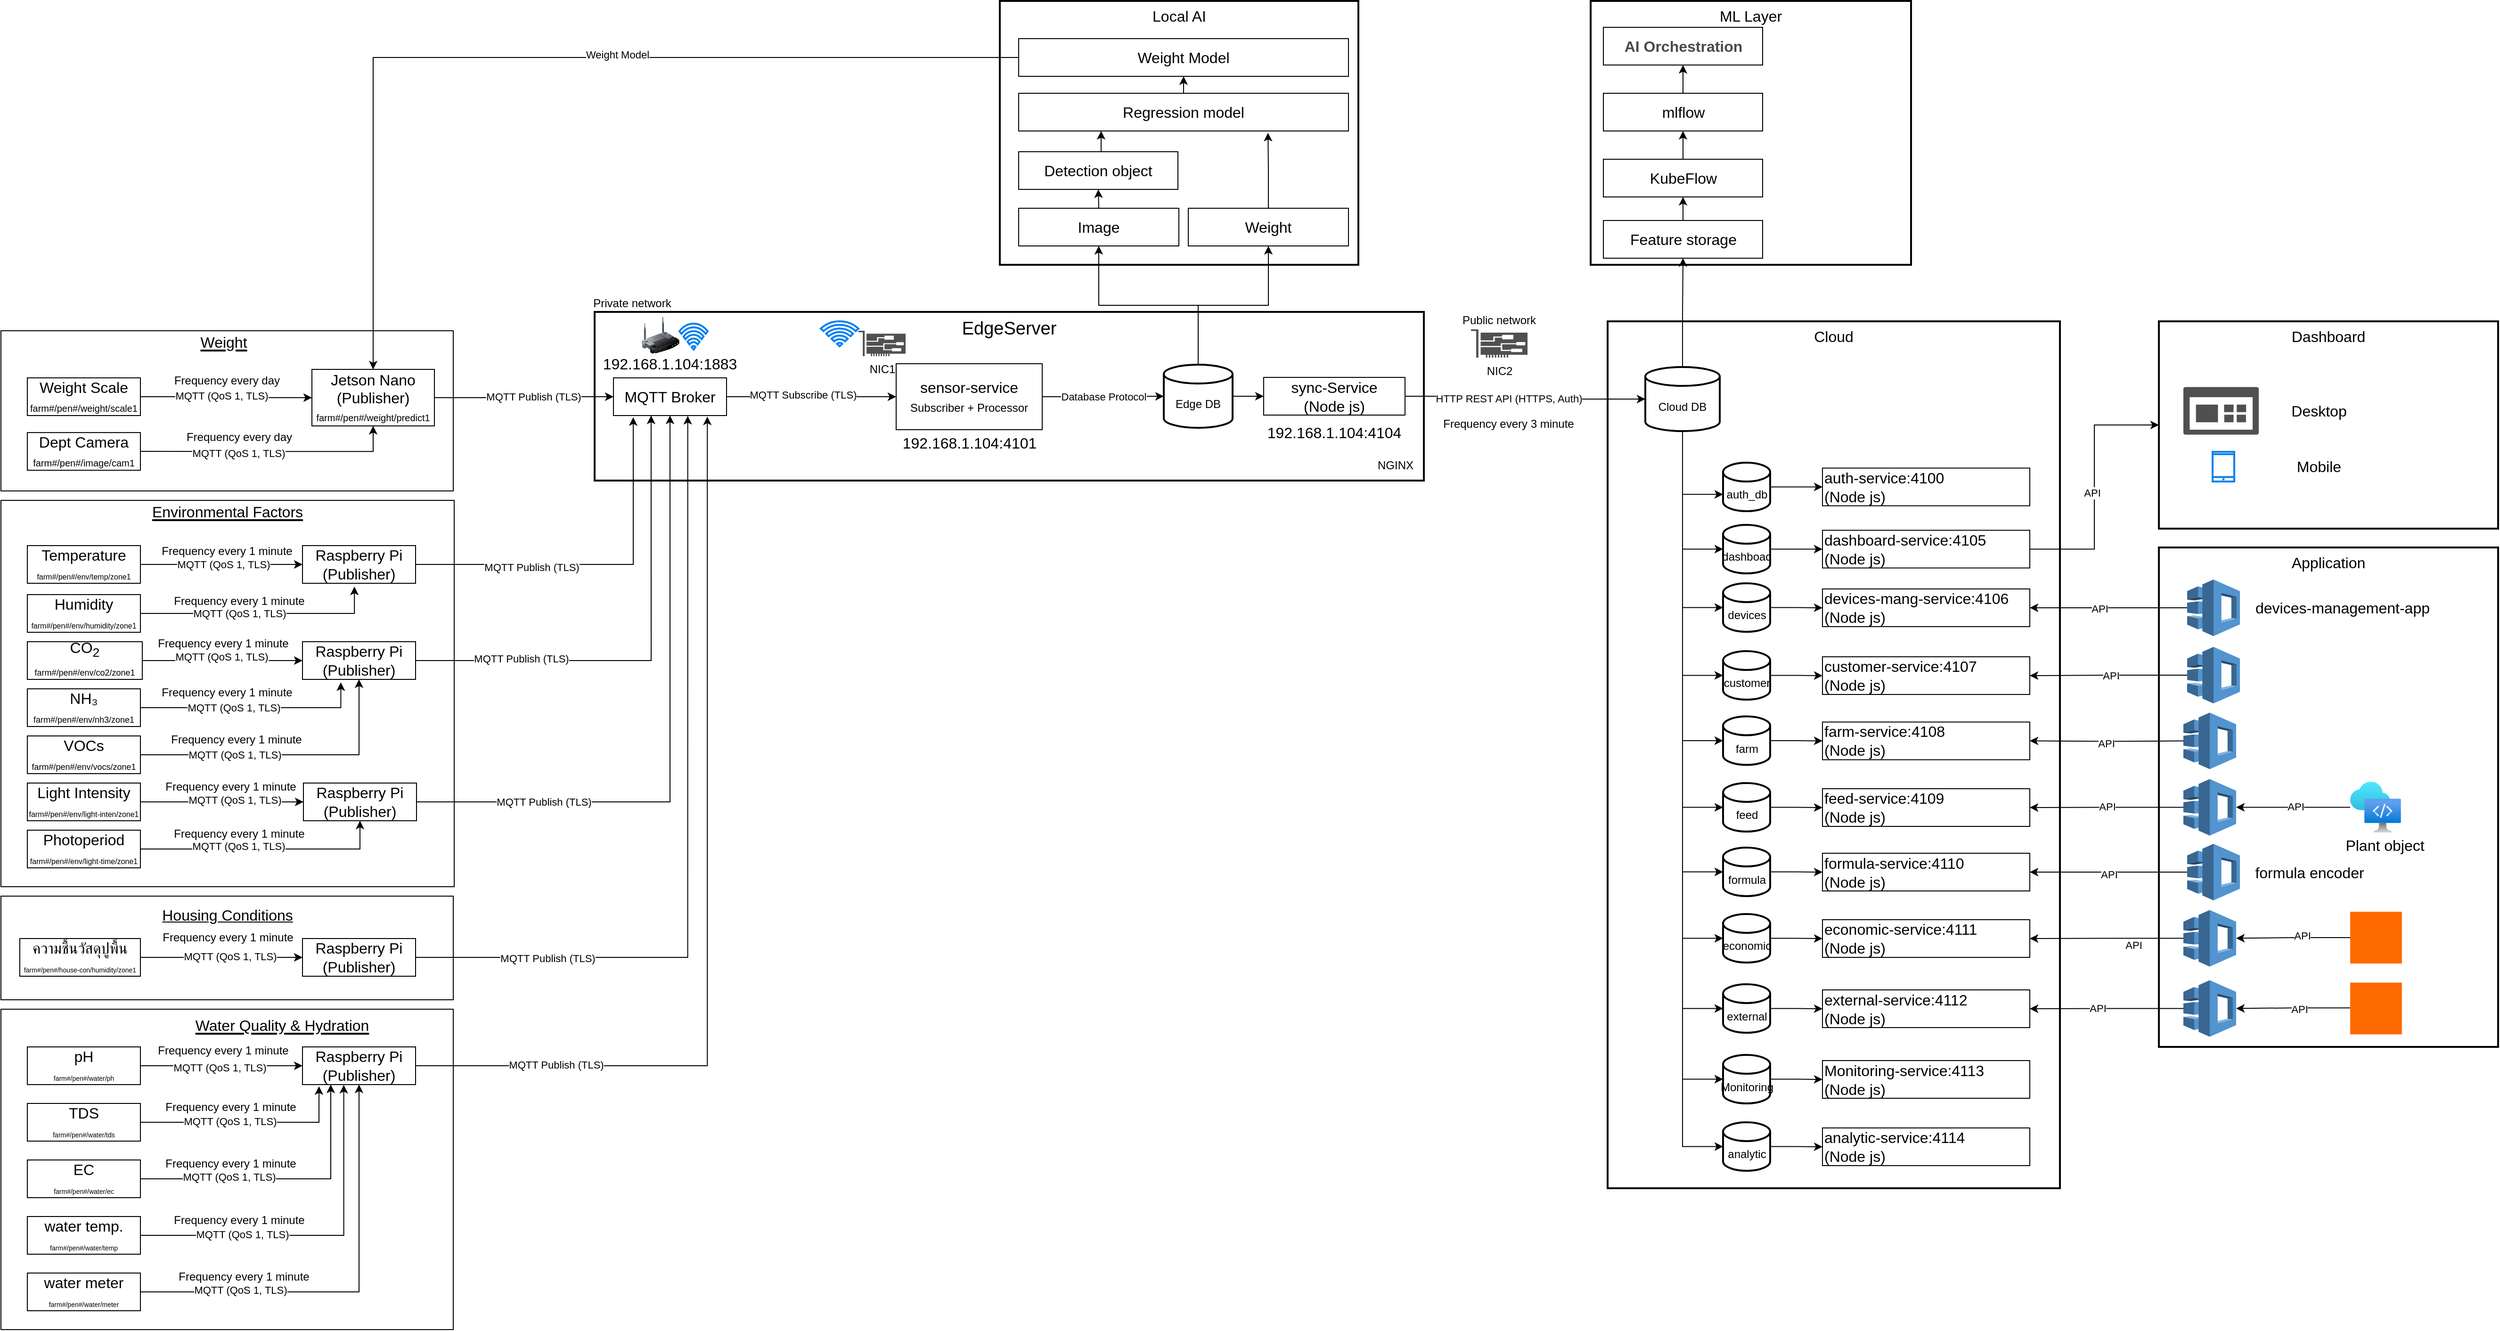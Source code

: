 <mxfile version="27.1.6">
  <diagram name="Page-1" id="f065ch-xPPjIC2vAGPnD">
    <mxGraphModel grid="0" page="1" gridSize="10" guides="0" tooltips="1" connect="1" arrows="1" fold="1" pageScale="1" pageWidth="827" pageHeight="1169" math="0" shadow="0">
      <root>
        <mxCell id="0" />
        <mxCell id="1" parent="0" />
        <mxCell id="cm3EQiea8Q578aVFqAYU-90" value="ML Layer" style="whiteSpace=wrap;strokeWidth=2;verticalAlign=top;fontSize=16;" vertex="1" parent="1">
          <mxGeometry x="2447" y="200" width="340" height="280" as="geometry" />
        </mxCell>
        <mxCell id="cm3EQiea8Q578aVFqAYU-99" value="Local AI" style="whiteSpace=wrap;strokeWidth=2;verticalAlign=top;fontSize=16;" vertex="1" parent="1">
          <mxGeometry x="1820" y="200" width="380.5" height="280" as="geometry" />
        </mxCell>
        <mxCell id="cm3EQiea8Q578aVFqAYU-57" value="Application" style="whiteSpace=wrap;strokeWidth=2;verticalAlign=top;fontSize=16;" vertex="1" parent="1">
          <mxGeometry x="3050" y="780" width="360" height="530" as="geometry" />
        </mxCell>
        <mxCell id="XbTDjVvpTXi9DqtW_R4K-111" value="Cloud" style="whiteSpace=wrap;strokeWidth=2;verticalAlign=top;fontSize=16;" vertex="1" parent="1">
          <mxGeometry x="2465" y="540" width="480" height="920" as="geometry" />
        </mxCell>
        <mxCell id="XbTDjVvpTXi9DqtW_R4K-107" value="EdgeServer" style="whiteSpace=wrap;strokeWidth=2;verticalAlign=top;fontSize=19;" vertex="1" parent="1">
          <mxGeometry x="1390" y="530" width="880" height="179" as="geometry" />
        </mxCell>
        <mxCell id="XbTDjVvpTXi9DqtW_R4K-50" value="" style="rounded=0;whiteSpace=wrap;html=1;" vertex="1" parent="1">
          <mxGeometry x="760" y="730" width="481" height="410" as="geometry" />
        </mxCell>
        <mxCell id="XbTDjVvpTXi9DqtW_R4K-49" value="" style="rounded=0;whiteSpace=wrap;html=1;" vertex="1" parent="1">
          <mxGeometry x="760" y="1150" width="480" height="110" as="geometry" />
        </mxCell>
        <mxCell id="XbTDjVvpTXi9DqtW_R4K-23" value="" style="rounded=0;whiteSpace=wrap;html=1;" vertex="1" parent="1">
          <mxGeometry x="760" y="550" width="480" height="170" as="geometry" />
        </mxCell>
        <mxCell id="XbTDjVvpTXi9DqtW_R4K-19" value="" style="rounded=0;whiteSpace=wrap;html=1;" vertex="1" parent="1">
          <mxGeometry x="760" y="1270" width="480" height="340" as="geometry" />
        </mxCell>
        <mxCell id="eOSoo22GsYuoTCET_1HQ-47" style="edgeStyle=orthogonalEdgeStyle;rounded=0;orthogonalLoop=1;jettySize=auto;html=1;" edge="1" parent="1" source="eOSoo22GsYuoTCET_1HQ-34" target="eOSoo22GsYuoTCET_1HQ-37">
          <mxGeometry relative="1" as="geometry" />
        </mxCell>
        <mxCell id="XbTDjVvpTXi9DqtW_R4K-86" value="MQTT (QoS 1, TLS)" style="edgeLabel;html=1;align=center;verticalAlign=middle;resizable=0;points=[];" connectable="0" vertex="1" parent="eOSoo22GsYuoTCET_1HQ-47">
          <mxGeometry x="-0.061" y="1" relative="1" as="geometry">
            <mxPoint as="offset" />
          </mxGeometry>
        </mxCell>
        <mxCell id="eOSoo22GsYuoTCET_1HQ-34" value="Weight Scale&lt;div&gt;&lt;font style=&quot;font-size: 10px;&quot;&gt;farm#/pen#/weight/scale1&lt;/font&gt;&lt;/div&gt;" style="rounded=0;whiteSpace=wrap;html=1;fontSize=16;" vertex="1" parent="1">
          <mxGeometry x="788" y="600" width="120" height="40" as="geometry" />
        </mxCell>
        <mxCell id="eOSoo22GsYuoTCET_1HQ-48" style="edgeStyle=orthogonalEdgeStyle;rounded=0;orthogonalLoop=1;jettySize=auto;html=1;exitX=1;exitY=0.5;exitDx=0;exitDy=0;entryX=0.5;entryY=1;entryDx=0;entryDy=0;" edge="1" parent="1" source="eOSoo22GsYuoTCET_1HQ-35" target="eOSoo22GsYuoTCET_1HQ-37">
          <mxGeometry relative="1" as="geometry" />
        </mxCell>
        <mxCell id="XbTDjVvpTXi9DqtW_R4K-87" value="MQTT (QoS 1, TLS)" style="edgeLabel;html=1;align=center;verticalAlign=middle;resizable=0;points=[];" connectable="0" vertex="1" parent="eOSoo22GsYuoTCET_1HQ-48">
          <mxGeometry x="-0.241" y="-2" relative="1" as="geometry">
            <mxPoint as="offset" />
          </mxGeometry>
        </mxCell>
        <mxCell id="eOSoo22GsYuoTCET_1HQ-35" value="Dept Camera&lt;div&gt;&lt;span style=&quot;font-size: 10px;&quot;&gt;farm#/pen#/image/cam1&lt;/span&gt;&lt;/div&gt;" style="rounded=0;whiteSpace=wrap;html=1;fontSize=16;" vertex="1" parent="1">
          <mxGeometry x="788" y="658.06" width="120" height="40" as="geometry" />
        </mxCell>
        <mxCell id="eOSoo22GsYuoTCET_1HQ-49" style="edgeStyle=orthogonalEdgeStyle;rounded=0;orthogonalLoop=1;jettySize=auto;html=1;" edge="1" parent="1" source="eOSoo22GsYuoTCET_1HQ-37" target="eOSoo22GsYuoTCET_1HQ-39">
          <mxGeometry relative="1" as="geometry" />
        </mxCell>
        <mxCell id="XbTDjVvpTXi9DqtW_R4K-101" value="MQTT Publish (TLS)" style="edgeLabel;html=1;align=center;verticalAlign=middle;resizable=0;points=[];" connectable="0" vertex="1" parent="eOSoo22GsYuoTCET_1HQ-49">
          <mxGeometry x="0.108" relative="1" as="geometry">
            <mxPoint as="offset" />
          </mxGeometry>
        </mxCell>
        <mxCell id="eOSoo22GsYuoTCET_1HQ-37" value="Jetson Nano&lt;div&gt;(Publisher)&lt;/div&gt;&lt;div&gt;&lt;span style=&quot;font-size: 10px;&quot;&gt;farm#/pen#/weight/predict1&lt;/span&gt;&lt;/div&gt;" style="rounded=0;whiteSpace=wrap;html=1;fontSize=16;" vertex="1" parent="1">
          <mxGeometry x="1090" y="591" width="130" height="60" as="geometry" />
        </mxCell>
        <mxCell id="eOSoo22GsYuoTCET_1HQ-39" value="MQTT Broker" style="rounded=0;whiteSpace=wrap;html=1;fontSize=16;" vertex="1" parent="1">
          <mxGeometry x="1410" y="600" width="120" height="40" as="geometry" />
        </mxCell>
        <mxCell id="eOSoo22GsYuoTCET_1HQ-51" value="Database Protocol" style="edgeStyle=orthogonalEdgeStyle;rounded=0;orthogonalLoop=1;jettySize=auto;html=1;exitX=1;exitY=0.5;exitDx=0;exitDy=0;entryX=0;entryY=0.5;entryDx=0;entryDy=0;entryPerimeter=0;" edge="1" parent="1" source="eOSoo22GsYuoTCET_1HQ-40" target="XbTDjVvpTXi9DqtW_R4K-108">
          <mxGeometry relative="1" as="geometry">
            <mxPoint x="1905" y="620" as="targetPoint" />
          </mxGeometry>
        </mxCell>
        <mxCell id="eOSoo22GsYuoTCET_1HQ-40" value="sensor-service&lt;div&gt;&lt;span style=&quot;font-size: 12px;&quot;&gt;Subscriber + Processor&lt;/span&gt;&lt;/div&gt;" style="rounded=0;whiteSpace=wrap;html=1;fontSize=16;" vertex="1" parent="1">
          <mxGeometry x="1710" y="585" width="155" height="70" as="geometry" />
        </mxCell>
        <mxCell id="XbTDjVvpTXi9DqtW_R4K-61" value="" style="edgeStyle=orthogonalEdgeStyle;rounded=0;orthogonalLoop=1;jettySize=auto;html=1;exitX=1;exitY=0.5;exitDx=0;exitDy=0;exitPerimeter=0;entryX=0;entryY=0.5;entryDx=0;entryDy=0;" edge="1" parent="1" source="XbTDjVvpTXi9DqtW_R4K-108" target="eOSoo22GsYuoTCET_1HQ-44">
          <mxGeometry relative="1" as="geometry">
            <mxPoint x="2025" y="620" as="sourcePoint" />
          </mxGeometry>
        </mxCell>
        <mxCell id="XbTDjVvpTXi9DqtW_R4K-121" value="&lt;div&gt;&lt;br/&gt;&lt;/div&gt;" style="edgeLabel;html=1;align=center;verticalAlign=middle;resizable=0;points=[];" connectable="0" vertex="1" parent="XbTDjVvpTXi9DqtW_R4K-61">
          <mxGeometry x="0.187" y="2" relative="1" as="geometry">
            <mxPoint x="-27" y="7" as="offset" />
          </mxGeometry>
        </mxCell>
        <mxCell id="eOSoo22GsYuoTCET_1HQ-44" value="sync-Service&lt;div&gt;(Node js)&lt;/div&gt;" style="rounded=0;whiteSpace=wrap;html=1;fontSize=16;" vertex="1" parent="1">
          <mxGeometry x="2100" y="599.5" width="150" height="40" as="geometry" />
        </mxCell>
        <mxCell id="XbTDjVvpTXi9DqtW_R4K-1" style="edgeStyle=orthogonalEdgeStyle;rounded=0;orthogonalLoop=1;jettySize=auto;html=1;exitX=1;exitY=0.5;exitDx=0;exitDy=0;entryX=0;entryY=0.5;entryDx=0;entryDy=0;" edge="1" parent="1" source="eOSoo22GsYuoTCET_1HQ-55" target="eOSoo22GsYuoTCET_1HQ-57">
          <mxGeometry relative="1" as="geometry" />
        </mxCell>
        <mxCell id="XbTDjVvpTXi9DqtW_R4K-88" value="MQTT (QoS 1, TLS)" style="edgeLabel;html=1;align=center;verticalAlign=middle;resizable=0;points=[];" connectable="0" vertex="1" parent="XbTDjVvpTXi9DqtW_R4K-1">
          <mxGeometry x="0.221" y="2" relative="1" as="geometry">
            <mxPoint x="-17" y="2" as="offset" />
          </mxGeometry>
        </mxCell>
        <mxCell id="eOSoo22GsYuoTCET_1HQ-55" value="Temperature&lt;div&gt;&lt;font style=&quot;font-size: 8px;&quot;&gt;farm#/pen#/env/temp/zone1&lt;/font&gt;&lt;/div&gt;" style="rounded=0;whiteSpace=wrap;html=1;fontSize=16;" vertex="1" parent="1">
          <mxGeometry x="788" y="778" width="120" height="40" as="geometry" />
        </mxCell>
        <mxCell id="eOSoo22GsYuoTCET_1HQ-56" value="Humidity&lt;div&gt;&lt;font style=&quot;font-size: 8px;&quot;&gt;farm#/pen#/env/humidity/zone1&lt;/font&gt;&lt;/div&gt;" style="rounded=0;whiteSpace=wrap;html=1;fontSize=16;" vertex="1" parent="1">
          <mxGeometry x="788" y="830" width="120" height="40" as="geometry" />
        </mxCell>
        <mxCell id="XbTDjVvpTXi9DqtW_R4K-3" style="edgeStyle=orthogonalEdgeStyle;rounded=0;orthogonalLoop=1;jettySize=auto;html=1;exitX=1;exitY=0.5;exitDx=0;exitDy=0;entryX=0.175;entryY=1.045;entryDx=0;entryDy=0;entryPerimeter=0;" edge="1" parent="1" source="eOSoo22GsYuoTCET_1HQ-57" target="eOSoo22GsYuoTCET_1HQ-39">
          <mxGeometry relative="1" as="geometry" />
        </mxCell>
        <mxCell id="XbTDjVvpTXi9DqtW_R4K-102" value="MQTT Publish (TLS)" style="edgeLabel;html=1;align=center;verticalAlign=middle;resizable=0;points=[];" connectable="0" vertex="1" parent="XbTDjVvpTXi9DqtW_R4K-3">
          <mxGeometry x="-0.368" y="-3" relative="1" as="geometry">
            <mxPoint as="offset" />
          </mxGeometry>
        </mxCell>
        <mxCell id="eOSoo22GsYuoTCET_1HQ-57" value="Raspberry Pi&lt;div&gt;(Publisher)&lt;/div&gt;" style="rounded=0;whiteSpace=wrap;html=1;fontSize=16;" vertex="1" parent="1">
          <mxGeometry x="1080" y="778" width="120" height="40" as="geometry" />
        </mxCell>
        <mxCell id="XbTDjVvpTXi9DqtW_R4K-2" style="edgeStyle=orthogonalEdgeStyle;rounded=0;orthogonalLoop=1;jettySize=auto;html=1;exitX=1;exitY=0.5;exitDx=0;exitDy=0;entryX=0.459;entryY=1.088;entryDx=0;entryDy=0;entryPerimeter=0;" edge="1" parent="1" source="eOSoo22GsYuoTCET_1HQ-56" target="eOSoo22GsYuoTCET_1HQ-57">
          <mxGeometry relative="1" as="geometry" />
        </mxCell>
        <mxCell id="XbTDjVvpTXi9DqtW_R4K-89" value="MQTT (QoS 1, TLS)" style="edgeLabel;html=1;align=center;verticalAlign=middle;resizable=0;points=[];" connectable="0" vertex="1" parent="XbTDjVvpTXi9DqtW_R4K-2">
          <mxGeometry x="-0.179" relative="1" as="geometry">
            <mxPoint as="offset" />
          </mxGeometry>
        </mxCell>
        <mxCell id="XbTDjVvpTXi9DqtW_R4K-10" style="edgeStyle=orthogonalEdgeStyle;rounded=0;orthogonalLoop=1;jettySize=auto;html=1;entryX=0;entryY=0.5;entryDx=0;entryDy=0;" edge="1" parent="1" source="XbTDjVvpTXi9DqtW_R4K-4" target="XbTDjVvpTXi9DqtW_R4K-9">
          <mxGeometry relative="1" as="geometry" />
        </mxCell>
        <mxCell id="XbTDjVvpTXi9DqtW_R4K-96" value="MQTT (QoS 1, TLS)" style="edgeLabel;html=1;align=center;verticalAlign=middle;resizable=0;points=[];" connectable="0" vertex="1" parent="XbTDjVvpTXi9DqtW_R4K-10">
          <mxGeometry x="-0.027" y="-2" relative="1" as="geometry">
            <mxPoint as="offset" />
          </mxGeometry>
        </mxCell>
        <mxCell id="XbTDjVvpTXi9DqtW_R4K-4" value="pH&lt;div&gt;&lt;span style=&quot;font-size: 7px;&quot;&gt;farm#/pen#/water/ph&lt;/span&gt;&lt;/div&gt;" style="rounded=0;whiteSpace=wrap;html=1;fontSize=16;" vertex="1" parent="1">
          <mxGeometry x="788" y="1310" width="120" height="40" as="geometry" />
        </mxCell>
        <mxCell id="XbTDjVvpTXi9DqtW_R4K-11" style="edgeStyle=orthogonalEdgeStyle;rounded=0;orthogonalLoop=1;jettySize=auto;html=1;exitX=1;exitY=0.5;exitDx=0;exitDy=0;entryX=0.146;entryY=1.045;entryDx=0;entryDy=0;entryPerimeter=0;" edge="1" parent="1" source="XbTDjVvpTXi9DqtW_R4K-5" target="XbTDjVvpTXi9DqtW_R4K-9">
          <mxGeometry relative="1" as="geometry">
            <mxPoint x="1090" y="1350" as="targetPoint" />
          </mxGeometry>
        </mxCell>
        <mxCell id="XbTDjVvpTXi9DqtW_R4K-97" value="MQTT (QoS 1, TLS)" style="edgeLabel;html=1;align=center;verticalAlign=middle;resizable=0;points=[];" connectable="0" vertex="1" parent="XbTDjVvpTXi9DqtW_R4K-11">
          <mxGeometry x="-0.172" y="1" relative="1" as="geometry">
            <mxPoint as="offset" />
          </mxGeometry>
        </mxCell>
        <mxCell id="XbTDjVvpTXi9DqtW_R4K-5" value="TDS&lt;div&gt;&lt;span style=&quot;font-size: 7px;&quot;&gt;farm#/pen#/water/tds&lt;/span&gt;&lt;/div&gt;" style="rounded=0;whiteSpace=wrap;html=1;fontSize=16;" vertex="1" parent="1">
          <mxGeometry x="788" y="1370" width="120" height="40" as="geometry" />
        </mxCell>
        <mxCell id="XbTDjVvpTXi9DqtW_R4K-16" style="edgeStyle=orthogonalEdgeStyle;rounded=0;orthogonalLoop=1;jettySize=auto;html=1;exitX=1;exitY=0.5;exitDx=0;exitDy=0;entryX=0.25;entryY=1;entryDx=0;entryDy=0;" edge="1" parent="1" source="XbTDjVvpTXi9DqtW_R4K-6" target="XbTDjVvpTXi9DqtW_R4K-9">
          <mxGeometry relative="1" as="geometry">
            <mxPoint x="1100" y="1350" as="targetPoint" />
          </mxGeometry>
        </mxCell>
        <mxCell id="XbTDjVvpTXi9DqtW_R4K-98" value="MQTT (QoS 1, TLS)" style="edgeLabel;html=1;align=center;verticalAlign=middle;resizable=0;points=[];" connectable="0" vertex="1" parent="XbTDjVvpTXi9DqtW_R4K-16">
          <mxGeometry x="-0.376" y="2" relative="1" as="geometry">
            <mxPoint as="offset" />
          </mxGeometry>
        </mxCell>
        <mxCell id="XbTDjVvpTXi9DqtW_R4K-6" value="EC&lt;div&gt;&lt;span style=&quot;font-size: 7px;&quot;&gt;farm#/pen#/water/ec&lt;/span&gt;&lt;/div&gt;" style="rounded=0;whiteSpace=wrap;html=1;fontSize=16;" vertex="1" parent="1">
          <mxGeometry x="788" y="1430" width="120" height="40" as="geometry" />
        </mxCell>
        <mxCell id="XbTDjVvpTXi9DqtW_R4K-17" style="edgeStyle=orthogonalEdgeStyle;rounded=0;orthogonalLoop=1;jettySize=auto;html=1;exitX=1;exitY=0.5;exitDx=0;exitDy=0;entryX=0.365;entryY=1.01;entryDx=0;entryDy=0;entryPerimeter=0;" edge="1" parent="1" source="XbTDjVvpTXi9DqtW_R4K-7" target="XbTDjVvpTXi9DqtW_R4K-9">
          <mxGeometry relative="1" as="geometry">
            <mxPoint x="1110" y="1350" as="targetPoint" />
          </mxGeometry>
        </mxCell>
        <mxCell id="XbTDjVvpTXi9DqtW_R4K-99" value="MQTT (QoS 1, TLS)" style="edgeLabel;html=1;align=center;verticalAlign=middle;resizable=0;points=[];" connectable="0" vertex="1" parent="XbTDjVvpTXi9DqtW_R4K-17">
          <mxGeometry x="-0.426" y="1" relative="1" as="geometry">
            <mxPoint as="offset" />
          </mxGeometry>
        </mxCell>
        <mxCell id="XbTDjVvpTXi9DqtW_R4K-7" value="water temp.&lt;div&gt;&lt;span style=&quot;font-size: 7px;&quot;&gt;farm#/pen#/water/temp&lt;/span&gt;&lt;/div&gt;" style="rounded=0;whiteSpace=wrap;html=1;fontSize=16;" vertex="1" parent="1">
          <mxGeometry x="788" y="1490" width="120" height="40" as="geometry" />
        </mxCell>
        <mxCell id="XbTDjVvpTXi9DqtW_R4K-18" style="edgeStyle=orthogonalEdgeStyle;rounded=0;orthogonalLoop=1;jettySize=auto;html=1;exitX=1;exitY=0.5;exitDx=0;exitDy=0;entryX=0.5;entryY=1;entryDx=0;entryDy=0;" edge="1" parent="1" source="XbTDjVvpTXi9DqtW_R4K-8" target="XbTDjVvpTXi9DqtW_R4K-9">
          <mxGeometry relative="1" as="geometry">
            <mxPoint x="1120" y="1350" as="targetPoint" />
          </mxGeometry>
        </mxCell>
        <mxCell id="XbTDjVvpTXi9DqtW_R4K-100" value="MQTT (QoS 1, TLS)" style="edgeLabel;html=1;align=center;verticalAlign=middle;resizable=0;points=[];" connectable="0" vertex="1" parent="XbTDjVvpTXi9DqtW_R4K-18">
          <mxGeometry x="-0.53" y="2" relative="1" as="geometry">
            <mxPoint as="offset" />
          </mxGeometry>
        </mxCell>
        <mxCell id="XbTDjVvpTXi9DqtW_R4K-8" value="water meter&lt;div&gt;&lt;span style=&quot;font-size: 7px;&quot;&gt;farm#/pen#/water/meter&lt;/span&gt;&lt;/div&gt;" style="rounded=0;whiteSpace=wrap;html=1;fontSize=16;" vertex="1" parent="1">
          <mxGeometry x="788" y="1550" width="120" height="40" as="geometry" />
        </mxCell>
        <mxCell id="XbTDjVvpTXi9DqtW_R4K-9" value="Raspberry Pi&lt;div&gt;(Publisher)&lt;/div&gt;" style="rounded=0;whiteSpace=wrap;html=1;fontSize=16;" vertex="1" parent="1">
          <mxGeometry x="1080" y="1310" width="120" height="40" as="geometry" />
        </mxCell>
        <mxCell id="XbTDjVvpTXi9DqtW_R4K-15" style="edgeStyle=orthogonalEdgeStyle;rounded=0;orthogonalLoop=1;jettySize=auto;html=1;exitX=1;exitY=0.5;exitDx=0;exitDy=0;entryX=0.83;entryY=1.028;entryDx=0;entryDy=0;entryPerimeter=0;" edge="1" parent="1" source="XbTDjVvpTXi9DqtW_R4K-9" target="eOSoo22GsYuoTCET_1HQ-39">
          <mxGeometry relative="1" as="geometry" />
        </mxCell>
        <mxCell id="XbTDjVvpTXi9DqtW_R4K-106" value="MQTT Publish (TLS)" style="edgeLabel;html=1;align=center;verticalAlign=middle;resizable=0;points=[];" connectable="0" vertex="1" parent="XbTDjVvpTXi9DqtW_R4K-15">
          <mxGeometry x="-0.702" y="1" relative="1" as="geometry">
            <mxPoint as="offset" />
          </mxGeometry>
        </mxCell>
        <mxCell id="XbTDjVvpTXi9DqtW_R4K-20" value="&lt;span class=&quot;OYPEnA font-feature-liga-off font-feature-clig-off font-feature-calt-off text-decoration-none text-strikethrough-none&quot; style=&quot;font-weight: 400; font-kerning: normal;&quot;&gt;&lt;font style=&quot;font-size: 16px;&quot;&gt;Water Quality &amp;amp; Hydration&lt;/font&gt;&lt;/span&gt;" style="text;strokeColor=none;fillColor=none;html=1;fontSize=24;fontStyle=5;verticalAlign=middle;align=center;" vertex="1" parent="1">
          <mxGeometry x="1005" y="1275" width="105" height="20" as="geometry" />
        </mxCell>
        <mxCell id="XbTDjVvpTXi9DqtW_R4K-22" value="&lt;span class=&quot;OYPEnA font-feature-liga-off font-feature-clig-off font-feature-calt-off text-decoration-none text-strikethrough-none&quot; style=&quot;font-weight: 400; font-kerning: normal;&quot;&gt;&lt;font style=&quot;font-size: 16px;&quot;&gt;Environmental Factors&lt;/font&gt;&lt;/span&gt;" style="text;strokeColor=none;fillColor=none;html=1;fontSize=24;fontStyle=5;verticalAlign=middle;align=center;" vertex="1" parent="1">
          <mxGeometry x="947.5" y="730" width="105" height="20" as="geometry" />
        </mxCell>
        <mxCell id="XbTDjVvpTXi9DqtW_R4K-24" value="&lt;span class=&quot;OYPEnA font-feature-liga-off font-feature-clig-off font-feature-calt-off text-decoration-none text-strikethrough-none&quot; style=&quot;font-weight: 400; font-kerning: normal;&quot;&gt;&lt;font style=&quot;font-size: 16px;&quot;&gt;Weight&lt;/font&gt;&lt;/span&gt;" style="text;strokeColor=none;fillColor=none;html=1;fontSize=24;fontStyle=5;verticalAlign=middle;align=center;" vertex="1" parent="1">
          <mxGeometry x="943.5" y="550" width="105" height="20" as="geometry" />
        </mxCell>
        <mxCell id="XbTDjVvpTXi9DqtW_R4K-32" style="edgeStyle=orthogonalEdgeStyle;rounded=0;orthogonalLoop=1;jettySize=auto;html=1;exitX=1;exitY=0.5;exitDx=0;exitDy=0;entryX=0;entryY=0.5;entryDx=0;entryDy=0;" edge="1" parent="1" source="XbTDjVvpTXi9DqtW_R4K-25" target="XbTDjVvpTXi9DqtW_R4K-30">
          <mxGeometry relative="1" as="geometry" />
        </mxCell>
        <mxCell id="XbTDjVvpTXi9DqtW_R4K-90" value="MQTT (QoS 1, TLS)" style="edgeLabel;html=1;align=center;verticalAlign=middle;resizable=0;points=[];" connectable="0" vertex="1" parent="XbTDjVvpTXi9DqtW_R4K-32">
          <mxGeometry x="-0.012" y="4" relative="1" as="geometry">
            <mxPoint as="offset" />
          </mxGeometry>
        </mxCell>
        <mxCell id="XbTDjVvpTXi9DqtW_R4K-25" value="CO&lt;sub&gt;2&lt;/sub&gt;&lt;div&gt;&lt;font style=&quot;font-size: 9px;&quot;&gt;farm#/pen#/env/co2/zone1&lt;/font&gt;&lt;sub&gt;&lt;/sub&gt;&lt;/div&gt;" style="rounded=0;whiteSpace=wrap;html=1;fontSize=16;" vertex="1" parent="1">
          <mxGeometry x="788" y="880" width="122" height="40" as="geometry" />
        </mxCell>
        <mxCell id="XbTDjVvpTXi9DqtW_R4K-37" style="edgeStyle=orthogonalEdgeStyle;rounded=0;orthogonalLoop=1;jettySize=auto;html=1;exitX=1;exitY=0.5;exitDx=0;exitDy=0;entryX=0.339;entryY=1.079;entryDx=0;entryDy=0;entryPerimeter=0;" edge="1" parent="1" source="XbTDjVvpTXi9DqtW_R4K-26" target="XbTDjVvpTXi9DqtW_R4K-30">
          <mxGeometry relative="1" as="geometry">
            <mxPoint x="1100" y="920" as="targetPoint" />
          </mxGeometry>
        </mxCell>
        <mxCell id="XbTDjVvpTXi9DqtW_R4K-91" value="MQTT (QoS 1, TLS)" style="edgeLabel;html=1;align=center;verticalAlign=middle;resizable=0;points=[];" connectable="0" vertex="1" parent="XbTDjVvpTXi9DqtW_R4K-37">
          <mxGeometry x="-0.179" relative="1" as="geometry">
            <mxPoint as="offset" />
          </mxGeometry>
        </mxCell>
        <mxCell id="XbTDjVvpTXi9DqtW_R4K-26" value="&lt;span style=&quot;font-kerning: normal;&quot; class=&quot;OYPEnA font-feature-liga-off font-feature-clig-off font-feature-calt-off text-decoration-none text-strikethrough-none&quot;&gt;NH₃&lt;/span&gt;&lt;div&gt;&lt;span style=&quot;font-kerning: normal;&quot; class=&quot;OYPEnA font-feature-liga-off font-feature-clig-off font-feature-calt-off text-decoration-none text-strikethrough-none&quot;&gt;&lt;font style=&quot;font-size: 9px;&quot;&gt;farm#/pen#/env/nh3/zone1&lt;/font&gt;&lt;/span&gt;&lt;/div&gt;" style="rounded=0;whiteSpace=wrap;html=1;fontSize=16;" vertex="1" parent="1">
          <mxGeometry x="788" y="930" width="120" height="40" as="geometry" />
        </mxCell>
        <mxCell id="XbTDjVvpTXi9DqtW_R4K-38" style="edgeStyle=orthogonalEdgeStyle;rounded=0;orthogonalLoop=1;jettySize=auto;html=1;exitX=1;exitY=0.5;exitDx=0;exitDy=0;entryX=0.5;entryY=1;entryDx=0;entryDy=0;" edge="1" parent="1" source="XbTDjVvpTXi9DqtW_R4K-27" target="XbTDjVvpTXi9DqtW_R4K-30">
          <mxGeometry relative="1" as="geometry">
            <mxPoint x="1110" y="920" as="targetPoint" />
          </mxGeometry>
        </mxCell>
        <mxCell id="XbTDjVvpTXi9DqtW_R4K-92" value="MQTT (QoS 1, TLS)" style="edgeLabel;html=1;align=center;verticalAlign=middle;resizable=0;points=[];" connectable="0" vertex="1" parent="XbTDjVvpTXi9DqtW_R4K-38">
          <mxGeometry x="-0.361" relative="1" as="geometry">
            <mxPoint as="offset" />
          </mxGeometry>
        </mxCell>
        <mxCell id="XbTDjVvpTXi9DqtW_R4K-27" value="&lt;span style=&quot;font-kerning: normal;&quot; class=&quot;OYPEnA font-feature-liga-off font-feature-clig-off font-feature-calt-off text-decoration-none text-strikethrough-none&quot;&gt;VOCs&lt;/span&gt;&lt;div&gt;&lt;span style=&quot;font-kerning: normal;&quot; class=&quot;OYPEnA font-feature-liga-off font-feature-clig-off font-feature-calt-off text-decoration-none text-strikethrough-none&quot;&gt;&lt;font style=&quot;font-size: 9px;&quot;&gt;farm#/pen#/env/vocs/zone1&lt;/font&gt;&lt;/span&gt;&lt;/div&gt;" style="rounded=0;whiteSpace=wrap;html=1;fontSize=16;" vertex="1" parent="1">
          <mxGeometry x="788" y="980" width="120" height="40" as="geometry" />
        </mxCell>
        <mxCell id="XbTDjVvpTXi9DqtW_R4K-40" style="edgeStyle=orthogonalEdgeStyle;rounded=0;orthogonalLoop=1;jettySize=auto;html=1;exitX=1;exitY=0.5;exitDx=0;exitDy=0;entryX=0;entryY=0.5;entryDx=0;entryDy=0;" edge="1" parent="1" source="XbTDjVvpTXi9DqtW_R4K-28" target="XbTDjVvpTXi9DqtW_R4K-39">
          <mxGeometry relative="1" as="geometry" />
        </mxCell>
        <mxCell id="XbTDjVvpTXi9DqtW_R4K-93" value="MQTT (QoS 1, TLS)" style="edgeLabel;html=1;align=center;verticalAlign=middle;resizable=0;points=[];" connectable="0" vertex="1" parent="XbTDjVvpTXi9DqtW_R4K-40">
          <mxGeometry x="0.152" y="2" relative="1" as="geometry">
            <mxPoint as="offset" />
          </mxGeometry>
        </mxCell>
        <mxCell id="XbTDjVvpTXi9DqtW_R4K-28" value="&lt;span style=&quot;font-kerning: normal;&quot; class=&quot;OYPEnA font-feature-liga-off font-feature-clig-off font-feature-calt-off text-decoration-none text-strikethrough-none&quot;&gt;Light Intensity&lt;/span&gt;&lt;div&gt;&lt;span style=&quot;font-kerning: normal;&quot; class=&quot;OYPEnA font-feature-liga-off font-feature-clig-off font-feature-calt-off text-decoration-none text-strikethrough-none&quot;&gt;&lt;font style=&quot;font-size: 8px;&quot;&gt;farm#/pen#/env/light-inten/zone1&lt;/font&gt;&lt;/span&gt;&lt;/div&gt;" style="rounded=0;whiteSpace=wrap;html=1;fontSize=16;" vertex="1" parent="1">
          <mxGeometry x="788" y="1030" width="120" height="40" as="geometry" />
        </mxCell>
        <mxCell id="XbTDjVvpTXi9DqtW_R4K-41" style="edgeStyle=orthogonalEdgeStyle;rounded=0;orthogonalLoop=1;jettySize=auto;html=1;exitX=1;exitY=0.5;exitDx=0;exitDy=0;entryX=0.5;entryY=1;entryDx=0;entryDy=0;" edge="1" parent="1" source="XbTDjVvpTXi9DqtW_R4K-29" target="XbTDjVvpTXi9DqtW_R4K-39">
          <mxGeometry relative="1" as="geometry" />
        </mxCell>
        <mxCell id="XbTDjVvpTXi9DqtW_R4K-94" value="MQTT (QoS 1, TLS)" style="edgeLabel;html=1;align=center;verticalAlign=middle;resizable=0;points=[];" connectable="0" vertex="1" parent="XbTDjVvpTXi9DqtW_R4K-41">
          <mxGeometry x="-0.212" y="3" relative="1" as="geometry">
            <mxPoint as="offset" />
          </mxGeometry>
        </mxCell>
        <mxCell id="XbTDjVvpTXi9DqtW_R4K-29" value="&lt;span style=&quot;font-kerning: normal;&quot; class=&quot;OYPEnA font-feature-liga-off font-feature-clig-off font-feature-calt-off text-decoration-none text-strikethrough-none&quot;&gt;Photoperiod&lt;/span&gt;&lt;div&gt;&lt;font style=&quot;font-size: 8px;&quot;&gt;farm#/pen#/env/light-time/zone1&lt;/font&gt;&lt;/div&gt;" style="rounded=0;whiteSpace=wrap;html=1;fontSize=16;" vertex="1" parent="1">
          <mxGeometry x="788" y="1080" width="120" height="40" as="geometry" />
        </mxCell>
        <mxCell id="XbTDjVvpTXi9DqtW_R4K-30" value="Raspberry Pi&lt;div&gt;(Publisher)&lt;/div&gt;" style="rounded=0;whiteSpace=wrap;html=1;fontSize=16;" vertex="1" parent="1">
          <mxGeometry x="1080" y="880" width="120" height="40" as="geometry" />
        </mxCell>
        <mxCell id="XbTDjVvpTXi9DqtW_R4K-39" value="Raspberry Pi&lt;div&gt;(Publisher)&lt;/div&gt;" style="rounded=0;whiteSpace=wrap;html=1;fontSize=16;" vertex="1" parent="1">
          <mxGeometry x="1081" y="1030" width="120" height="40" as="geometry" />
        </mxCell>
        <mxCell id="XbTDjVvpTXi9DqtW_R4K-42" style="edgeStyle=orthogonalEdgeStyle;rounded=0;orthogonalLoop=1;jettySize=auto;html=1;exitX=1;exitY=0.5;exitDx=0;exitDy=0;entryX=0.333;entryY=1;entryDx=0;entryDy=0;entryPerimeter=0;" edge="1" parent="1" source="XbTDjVvpTXi9DqtW_R4K-30" target="eOSoo22GsYuoTCET_1HQ-39">
          <mxGeometry relative="1" as="geometry">
            <mxPoint x="1330" y="640" as="targetPoint" />
          </mxGeometry>
        </mxCell>
        <mxCell id="XbTDjVvpTXi9DqtW_R4K-103" value="MQTT Publish (TLS)" style="edgeLabel;html=1;align=center;verticalAlign=middle;resizable=0;points=[];" connectable="0" vertex="1" parent="XbTDjVvpTXi9DqtW_R4K-42">
          <mxGeometry x="-0.562" y="2" relative="1" as="geometry">
            <mxPoint as="offset" />
          </mxGeometry>
        </mxCell>
        <mxCell id="XbTDjVvpTXi9DqtW_R4K-43" style="edgeStyle=orthogonalEdgeStyle;rounded=0;orthogonalLoop=1;jettySize=auto;html=1;exitX=1;exitY=0.5;exitDx=0;exitDy=0;entryX=0.5;entryY=1;entryDx=0;entryDy=0;" edge="1" parent="1" source="XbTDjVvpTXi9DqtW_R4K-39" target="eOSoo22GsYuoTCET_1HQ-39">
          <mxGeometry relative="1" as="geometry">
            <mxPoint x="1360" y="642" as="targetPoint" />
          </mxGeometry>
        </mxCell>
        <mxCell id="XbTDjVvpTXi9DqtW_R4K-104" value="MQTT Publish (TLS)" style="edgeLabel;html=1;align=center;verticalAlign=middle;resizable=0;points=[];" connectable="0" vertex="1" parent="XbTDjVvpTXi9DqtW_R4K-43">
          <mxGeometry x="-0.603" relative="1" as="geometry">
            <mxPoint as="offset" />
          </mxGeometry>
        </mxCell>
        <mxCell id="XbTDjVvpTXi9DqtW_R4K-44" value="Raspberry Pi&lt;div&gt;(Publisher)&lt;/div&gt;" style="rounded=0;whiteSpace=wrap;html=1;fontSize=16;" vertex="1" parent="1">
          <mxGeometry x="1080" y="1195" width="120" height="40" as="geometry" />
        </mxCell>
        <mxCell id="XbTDjVvpTXi9DqtW_R4K-46" style="edgeStyle=orthogonalEdgeStyle;rounded=0;orthogonalLoop=1;jettySize=auto;html=1;exitX=1;exitY=0.5;exitDx=0;exitDy=0;entryX=0;entryY=0.5;entryDx=0;entryDy=0;" edge="1" parent="1" source="XbTDjVvpTXi9DqtW_R4K-45" target="XbTDjVvpTXi9DqtW_R4K-44">
          <mxGeometry relative="1" as="geometry" />
        </mxCell>
        <mxCell id="XbTDjVvpTXi9DqtW_R4K-95" value="MQTT (QoS 1, TLS)" style="edgeLabel;html=1;align=center;verticalAlign=middle;resizable=0;points=[];" connectable="0" vertex="1" parent="XbTDjVvpTXi9DqtW_R4K-46">
          <mxGeometry x="0.097" y="1" relative="1" as="geometry">
            <mxPoint as="offset" />
          </mxGeometry>
        </mxCell>
        <mxCell id="XbTDjVvpTXi9DqtW_R4K-45" value="&lt;span style=&quot;font-kerning: normal;&quot; class=&quot;OYPEnA font-feature-liga-off font-feature-clig-off font-feature-calt-off text-decoration-none text-strikethrough-none&quot;&gt;ความชื้นวัสดุปูพื้น&lt;/span&gt;&lt;div&gt;&lt;span style=&quot;font-kerning: normal;&quot; class=&quot;OYPEnA font-feature-liga-off font-feature-clig-off font-feature-calt-off text-decoration-none text-strikethrough-none&quot;&gt;&lt;font style=&quot;font-size: 7px;&quot;&gt;farm#/pen#/house-con/humidity/zone1&lt;/font&gt;&lt;/span&gt;&lt;/div&gt;" style="rounded=0;whiteSpace=wrap;html=1;fontSize=16;" vertex="1" parent="1">
          <mxGeometry x="780" y="1195" width="128" height="40" as="geometry" />
        </mxCell>
        <mxCell id="XbTDjVvpTXi9DqtW_R4K-47" style="edgeStyle=orthogonalEdgeStyle;rounded=0;orthogonalLoop=1;jettySize=auto;html=1;exitX=1;exitY=0.5;exitDx=0;exitDy=0;entryX=0.657;entryY=1.01;entryDx=0;entryDy=0;entryPerimeter=0;" edge="1" parent="1" source="XbTDjVvpTXi9DqtW_R4K-44" target="eOSoo22GsYuoTCET_1HQ-39">
          <mxGeometry relative="1" as="geometry" />
        </mxCell>
        <mxCell id="XbTDjVvpTXi9DqtW_R4K-105" value="MQTT Publish (TLS)" style="edgeLabel;html=1;align=center;verticalAlign=middle;resizable=0;points=[];" connectable="0" vertex="1" parent="XbTDjVvpTXi9DqtW_R4K-47">
          <mxGeometry x="-0.676" y="-1" relative="1" as="geometry">
            <mxPoint as="offset" />
          </mxGeometry>
        </mxCell>
        <mxCell id="XbTDjVvpTXi9DqtW_R4K-48" value="&lt;span class=&quot;OYPEnA font-feature-liga-off font-feature-clig-off font-feature-calt-off text-decoration-none text-strikethrough-none&quot; style=&quot;font-weight: 400; font-kerning: normal;&quot;&gt;Housing Conditions&lt;/span&gt;" style="text;strokeColor=none;fillColor=none;html=1;fontSize=16;fontStyle=5;verticalAlign=middle;align=center;" vertex="1" parent="1">
          <mxGeometry x="947.5" y="1160" width="105" height="20" as="geometry" />
        </mxCell>
        <mxCell id="XbTDjVvpTXi9DqtW_R4K-115" style="edgeStyle=orthogonalEdgeStyle;rounded=0;orthogonalLoop=1;jettySize=auto;html=1;exitX=1;exitY=0.5;exitDx=0;exitDy=0;entryX=0;entryY=0.5;entryDx=0;entryDy=0;entryPerimeter=0;" edge="1" parent="1" source="eOSoo22GsYuoTCET_1HQ-44" target="XbTDjVvpTXi9DqtW_R4K-112">
          <mxGeometry relative="1" as="geometry">
            <mxPoint x="2530" y="619.5" as="sourcePoint" />
            <mxPoint x="2507" y="619.5" as="targetPoint" />
          </mxGeometry>
        </mxCell>
        <mxCell id="XbTDjVvpTXi9DqtW_R4K-116" value="&lt;span style=&quot;color: rgb(0, 0, 0); font-family: Helvetica; font-size: 11px; font-style: normal; font-variant-ligatures: normal; font-variant-caps: normal; font-weight: 400; letter-spacing: normal; orphans: 2; text-align: center; text-indent: 0px; text-transform: none; widows: 2; word-spacing: 0px; -webkit-text-stroke-width: 0px; white-space: nowrap; background-color: rgb(255, 255, 255); text-decoration-thickness: initial; text-decoration-style: initial; text-decoration-color: initial; float: none; display: inline !important;&quot;&gt;HTTP REST API (HTTPS, Auth)&lt;/span&gt;" style="edgeLabel;html=1;align=center;verticalAlign=middle;resizable=0;points=[];" connectable="0" vertex="1" parent="XbTDjVvpTXi9DqtW_R4K-115">
          <mxGeometry x="0.094" y="-1" relative="1" as="geometry">
            <mxPoint x="-28" y="-2" as="offset" />
          </mxGeometry>
        </mxCell>
        <mxCell id="XbTDjVvpTXi9DqtW_R4K-58" value="" style="edgeStyle=orthogonalEdgeStyle;rounded=0;orthogonalLoop=1;jettySize=auto;html=1;exitX=1;exitY=0.5;exitDx=0;exitDy=0;" edge="1" parent="1" source="eOSoo22GsYuoTCET_1HQ-39" target="eOSoo22GsYuoTCET_1HQ-40">
          <mxGeometry relative="1" as="geometry">
            <mxPoint x="1530" y="620" as="sourcePoint" />
            <mxPoint x="1632" y="620" as="targetPoint" />
          </mxGeometry>
        </mxCell>
        <mxCell id="XbTDjVvpTXi9DqtW_R4K-110" value="MQTT Subscribe (TLS)" style="edgeLabel;html=1;align=center;verticalAlign=middle;resizable=0;points=[];" connectable="0" vertex="1" parent="XbTDjVvpTXi9DqtW_R4K-58">
          <mxGeometry x="-0.101" y="2" relative="1" as="geometry">
            <mxPoint as="offset" />
          </mxGeometry>
        </mxCell>
        <mxCell id="cm3EQiea8Q578aVFqAYU-105" style="edgeStyle=orthogonalEdgeStyle;rounded=0;orthogonalLoop=1;jettySize=auto;html=1;exitX=0.5;exitY=0;exitDx=0;exitDy=0;exitPerimeter=0;entryX=0.5;entryY=1;entryDx=0;entryDy=0;" edge="1" parent="1" source="XbTDjVvpTXi9DqtW_R4K-108" target="cm3EQiea8Q578aVFqAYU-100">
          <mxGeometry relative="1" as="geometry" />
        </mxCell>
        <mxCell id="cm3EQiea8Q578aVFqAYU-106" style="edgeStyle=orthogonalEdgeStyle;rounded=0;orthogonalLoop=1;jettySize=auto;html=1;exitX=0.5;exitY=0;exitDx=0;exitDy=0;exitPerimeter=0;entryX=0.5;entryY=1;entryDx=0;entryDy=0;" edge="1" parent="1" source="XbTDjVvpTXi9DqtW_R4K-108" target="cm3EQiea8Q578aVFqAYU-102">
          <mxGeometry relative="1" as="geometry" />
        </mxCell>
        <mxCell id="XbTDjVvpTXi9DqtW_R4K-108" value="Edge DB" style="shape=cylinder3;boundedLbl=1;backgroundOutline=1;size=10;strokeWidth=2;whiteSpace=wrap;" vertex="1" parent="1">
          <mxGeometry x="1994" y="586" width="73" height="67" as="geometry" />
        </mxCell>
        <mxCell id="cm3EQiea8Q578aVFqAYU-98" style="edgeStyle=orthogonalEdgeStyle;rounded=0;orthogonalLoop=1;jettySize=auto;html=1;exitX=0.5;exitY=0;exitDx=0;exitDy=0;exitPerimeter=0;entryX=0.5;entryY=1;entryDx=0;entryDy=0;" edge="1" parent="1" source="XbTDjVvpTXi9DqtW_R4K-112" target="cm3EQiea8Q578aVFqAYU-91">
          <mxGeometry relative="1" as="geometry" />
        </mxCell>
        <mxCell id="XbTDjVvpTXi9DqtW_R4K-112" value="Cloud DB" style="shape=cylinder3;boundedLbl=1;backgroundOutline=1;size=10;strokeWidth=2;whiteSpace=wrap;" vertex="1" parent="1">
          <mxGeometry x="2505" y="588.5" width="79" height="68" as="geometry" />
        </mxCell>
        <mxCell id="XbTDjVvpTXi9DqtW_R4K-117" value="" style="image;html=1;image=img/lib/clip_art/networking/Wireless_Router_128x128.png" vertex="1" parent="1">
          <mxGeometry x="1440" y="525" width="40" height="60" as="geometry" />
        </mxCell>
        <mxCell id="XbTDjVvpTXi9DqtW_R4K-118" value="" style="html=1;verticalLabelPosition=bottom;align=center;labelBackgroundColor=#ffffff;verticalAlign=top;strokeWidth=2;strokeColor=#0080F0;shadow=0;dashed=0;shape=mxgraph.ios7.icons.wifi;pointerEvents=1" vertex="1" parent="1">
          <mxGeometry x="1480" y="542.5" width="30" height="27.5" as="geometry" />
        </mxCell>
        <mxCell id="XbTDjVvpTXi9DqtW_R4K-119" value="NIC1" style="sketch=0;pointerEvents=1;shadow=0;dashed=0;html=1;strokeColor=none;fillColor=#505050;labelPosition=center;verticalLabelPosition=bottom;verticalAlign=top;outlineConnect=0;align=center;shape=mxgraph.office.devices.nic;" vertex="1" parent="1">
          <mxGeometry x="1670" y="550" width="50" height="27" as="geometry" />
        </mxCell>
        <mxCell id="XbTDjVvpTXi9DqtW_R4K-120" value="" style="html=1;verticalLabelPosition=bottom;align=center;labelBackgroundColor=#ffffff;verticalAlign=top;strokeWidth=2;strokeColor=#0080F0;shadow=0;dashed=0;shape=mxgraph.ios7.icons.wifi;pointerEvents=1" vertex="1" parent="1">
          <mxGeometry x="1630" y="540" width="40" height="26.5" as="geometry" />
        </mxCell>
        <mxCell id="XbTDjVvpTXi9DqtW_R4K-124" value="NIC2" style="sketch=0;pointerEvents=1;shadow=0;dashed=0;html=1;strokeColor=none;fillColor=#505050;labelPosition=center;verticalLabelPosition=bottom;verticalAlign=top;outlineConnect=0;align=center;shape=mxgraph.office.devices.nic;" vertex="1" parent="1">
          <mxGeometry x="2320" y="548.5" width="60" height="30" as="geometry" />
        </mxCell>
        <mxCell id="XbTDjVvpTXi9DqtW_R4K-127" value="Frequency every day" style="text;whiteSpace=wrap;html=1;align=center;" vertex="1" parent="1">
          <mxGeometry x="920" y="588.5" width="160" height="30" as="geometry" />
        </mxCell>
        <mxCell id="XbTDjVvpTXi9DqtW_R4K-128" value="Frequency every 1 minute" style="text;whiteSpace=wrap;html=1;align=center;" vertex="1" parent="1">
          <mxGeometry x="920" y="770" width="160" height="30" as="geometry" />
        </mxCell>
        <mxCell id="XbTDjVvpTXi9DqtW_R4K-129" value="Frequency every 1 minute" style="text;whiteSpace=wrap;html=1;align=center;" vertex="1" parent="1">
          <mxGeometry x="933" y="823" width="160" height="30" as="geometry" />
        </mxCell>
        <mxCell id="XbTDjVvpTXi9DqtW_R4K-130" value="Frequency every 1 minute" style="text;whiteSpace=wrap;html=1;align=center;" vertex="1" parent="1">
          <mxGeometry x="916" y="868" width="160" height="30" as="geometry" />
        </mxCell>
        <mxCell id="XbTDjVvpTXi9DqtW_R4K-131" value="Frequency every 1 minute" style="text;whiteSpace=wrap;html=1;align=center;" vertex="1" parent="1">
          <mxGeometry x="920" y="920" width="160" height="30" as="geometry" />
        </mxCell>
        <mxCell id="XbTDjVvpTXi9DqtW_R4K-132" value="Frequency every 1 minute" style="text;whiteSpace=wrap;html=1;align=center;" vertex="1" parent="1">
          <mxGeometry x="930" y="970" width="160" height="30" as="geometry" />
        </mxCell>
        <mxCell id="XbTDjVvpTXi9DqtW_R4K-133" value="Frequency every 1 minute" style="text;whiteSpace=wrap;html=1;align=center;" vertex="1" parent="1">
          <mxGeometry x="924" y="1020" width="160" height="30" as="geometry" />
        </mxCell>
        <mxCell id="XbTDjVvpTXi9DqtW_R4K-134" value="Frequency every 1 minute" style="text;whiteSpace=wrap;html=1;align=center;" vertex="1" parent="1">
          <mxGeometry x="933" y="1070" width="160" height="30" as="geometry" />
        </mxCell>
        <mxCell id="XbTDjVvpTXi9DqtW_R4K-135" value="Frequency every day" style="text;whiteSpace=wrap;html=1;align=center;" vertex="1" parent="1">
          <mxGeometry x="933" y="648.5" width="160" height="30" as="geometry" />
        </mxCell>
        <mxCell id="XbTDjVvpTXi9DqtW_R4K-136" value="Frequency every 1 minute" style="text;whiteSpace=wrap;html=1;align=center;" vertex="1" parent="1">
          <mxGeometry x="920.5" y="1180" width="160" height="30" as="geometry" />
        </mxCell>
        <mxCell id="XbTDjVvpTXi9DqtW_R4K-137" value="Frequency every 1 minute" style="text;whiteSpace=wrap;html=1;align=center;" vertex="1" parent="1">
          <mxGeometry x="916" y="1300" width="160" height="30" as="geometry" />
        </mxCell>
        <mxCell id="XbTDjVvpTXi9DqtW_R4K-138" value="Frequency every 1 minute" style="text;whiteSpace=wrap;html=1;align=center;" vertex="1" parent="1">
          <mxGeometry x="924" y="1360" width="160" height="30" as="geometry" />
        </mxCell>
        <mxCell id="XbTDjVvpTXi9DqtW_R4K-139" value="Frequency every 1 minute" style="text;whiteSpace=wrap;html=1;align=center;" vertex="1" parent="1">
          <mxGeometry x="924" y="1420" width="160" height="30" as="geometry" />
        </mxCell>
        <mxCell id="XbTDjVvpTXi9DqtW_R4K-140" value="Frequency every 1 minute" style="text;whiteSpace=wrap;html=1;align=center;" vertex="1" parent="1">
          <mxGeometry x="933" y="1480" width="160" height="30" as="geometry" />
        </mxCell>
        <mxCell id="XbTDjVvpTXi9DqtW_R4K-141" value="Frequency every 1 minute" style="text;whiteSpace=wrap;html=1;align=center;" vertex="1" parent="1">
          <mxGeometry x="938" y="1540" width="160" height="30" as="geometry" />
        </mxCell>
        <mxCell id="XbTDjVvpTXi9DqtW_R4K-142" value="Frequency every 3 minute" style="text;whiteSpace=wrap;html=1;align=center;" vertex="1" parent="1">
          <mxGeometry x="2280" y="635" width="160" height="30" as="geometry" />
        </mxCell>
        <mxCell id="XbTDjVvpTXi9DqtW_R4K-143" value="Public network" style="text;whiteSpace=wrap;html=1;align=center;" vertex="1" parent="1">
          <mxGeometry x="2290" y="525" width="120" height="30" as="geometry" />
        </mxCell>
        <mxCell id="XbTDjVvpTXi9DqtW_R4K-144" value="Private network" style="text;whiteSpace=wrap;html=1;align=center;" vertex="1" parent="1">
          <mxGeometry x="1350" y="507" width="160" height="30" as="geometry" />
        </mxCell>
        <mxCell id="XbTDjVvpTXi9DqtW_R4K-145" value="NGINX" style="text;whiteSpace=wrap;html=1;align=center;" vertex="1" parent="1">
          <mxGeometry x="2210" y="679" width="60" height="30" as="geometry" />
        </mxCell>
        <mxCell id="cm3EQiea8Q578aVFqAYU-1" value="192.168.1.104:1883" style="rounded=0;whiteSpace=wrap;html=1;fontSize=16;fillColor=none;strokeColor=none;" vertex="1" parent="1">
          <mxGeometry x="1410" y="575" width="120" height="19.5" as="geometry" />
        </mxCell>
        <mxCell id="cm3EQiea8Q578aVFqAYU-2" value="192.168.1.104:4101" style="rounded=0;whiteSpace=wrap;html=1;fontSize=16;fillColor=none;strokeColor=none;" vertex="1" parent="1">
          <mxGeometry x="1727.5" y="659.5" width="120" height="19.5" as="geometry" />
        </mxCell>
        <mxCell id="cm3EQiea8Q578aVFqAYU-5" style="edgeStyle=orthogonalEdgeStyle;rounded=0;orthogonalLoop=1;jettySize=auto;html=1;exitX=1;exitY=0.5;exitDx=0;exitDy=0;exitPerimeter=0;entryX=0;entryY=0.5;entryDx=0;entryDy=0;" edge="1" parent="1" source="cm3EQiea8Q578aVFqAYU-3" target="cm3EQiea8Q578aVFqAYU-4">
          <mxGeometry relative="1" as="geometry" />
        </mxCell>
        <mxCell id="cm3EQiea8Q578aVFqAYU-3" value="auth_db" style="shape=cylinder3;boundedLbl=1;backgroundOutline=1;size=10;strokeWidth=2;whiteSpace=wrap;" vertex="1" parent="1">
          <mxGeometry x="2587.5" y="690" width="50" height="51.5" as="geometry" />
        </mxCell>
        <mxCell id="cm3EQiea8Q578aVFqAYU-4" value="auth-service:4100&lt;br&gt;&lt;div&gt;(Node js)&lt;/div&gt;" style="rounded=0;whiteSpace=wrap;html=1;fontSize=16;align=left;" vertex="1" parent="1">
          <mxGeometry x="2693" y="695.75" width="220" height="40" as="geometry" />
        </mxCell>
        <mxCell id="cm3EQiea8Q578aVFqAYU-9" style="edgeStyle=orthogonalEdgeStyle;rounded=0;orthogonalLoop=1;jettySize=auto;html=1;exitX=1;exitY=0.5;exitDx=0;exitDy=0;exitPerimeter=0;entryX=0;entryY=0.5;entryDx=0;entryDy=0;" edge="1" parent="1" source="cm3EQiea8Q578aVFqAYU-6" target="cm3EQiea8Q578aVFqAYU-8">
          <mxGeometry relative="1" as="geometry" />
        </mxCell>
        <mxCell id="cm3EQiea8Q578aVFqAYU-6" value="dashboad" style="shape=cylinder3;boundedLbl=1;backgroundOutline=1;size=10;strokeWidth=2;whiteSpace=wrap;" vertex="1" parent="1">
          <mxGeometry x="2587.5" y="756" width="50" height="51.5" as="geometry" />
        </mxCell>
        <mxCell id="cm3EQiea8Q578aVFqAYU-7" value="192.168.1.104:4104" style="rounded=0;whiteSpace=wrap;html=1;fontSize=16;fillColor=none;strokeColor=none;" vertex="1" parent="1">
          <mxGeometry x="2115" y="648.5" width="120" height="19.5" as="geometry" />
        </mxCell>
        <mxCell id="cm3EQiea8Q578aVFqAYU-8" value="dashboard-service:4105&lt;br&gt;&lt;div&gt;(Node js)&lt;/div&gt;" style="rounded=0;whiteSpace=wrap;html=1;fontSize=16;align=left;" vertex="1" parent="1">
          <mxGeometry x="2693" y="761.75" width="220" height="40" as="geometry" />
        </mxCell>
        <mxCell id="cm3EQiea8Q578aVFqAYU-12" style="edgeStyle=orthogonalEdgeStyle;rounded=0;orthogonalLoop=1;jettySize=auto;html=1;exitX=1;exitY=0.5;exitDx=0;exitDy=0;exitPerimeter=0;" edge="1" parent="1" source="cm3EQiea8Q578aVFqAYU-10" target="cm3EQiea8Q578aVFqAYU-11">
          <mxGeometry relative="1" as="geometry" />
        </mxCell>
        <mxCell id="cm3EQiea8Q578aVFqAYU-10" value="devices" style="shape=cylinder3;boundedLbl=1;backgroundOutline=1;size=10;strokeWidth=2;whiteSpace=wrap;" vertex="1" parent="1">
          <mxGeometry x="2587.5" y="818" width="50" height="51.5" as="geometry" />
        </mxCell>
        <mxCell id="cm3EQiea8Q578aVFqAYU-11" value="devices-mang-service:4106&lt;br&gt;&lt;div&gt;(Node js)&lt;/div&gt;" style="rounded=0;whiteSpace=wrap;html=1;fontSize=16;align=left;" vertex="1" parent="1">
          <mxGeometry x="2693" y="824" width="220" height="40" as="geometry" />
        </mxCell>
        <mxCell id="cm3EQiea8Q578aVFqAYU-15" style="edgeStyle=orthogonalEdgeStyle;rounded=0;orthogonalLoop=1;jettySize=auto;html=1;entryX=0;entryY=0.5;entryDx=0;entryDy=0;" edge="1" parent="1" source="cm3EQiea8Q578aVFqAYU-13" target="cm3EQiea8Q578aVFqAYU-14">
          <mxGeometry relative="1" as="geometry" />
        </mxCell>
        <mxCell id="cm3EQiea8Q578aVFqAYU-13" value="customer" style="shape=cylinder3;boundedLbl=1;backgroundOutline=1;size=10;strokeWidth=2;whiteSpace=wrap;" vertex="1" parent="1">
          <mxGeometry x="2587.5" y="890" width="50" height="51.5" as="geometry" />
        </mxCell>
        <mxCell id="cm3EQiea8Q578aVFqAYU-60" style="edgeStyle=orthogonalEdgeStyle;rounded=0;orthogonalLoop=1;jettySize=auto;html=1;exitX=0;exitY=0.5;exitDx=0;exitDy=0;entryX=1;entryY=0.5;entryDx=0;entryDy=0;exitPerimeter=0;" edge="1" parent="1" source="cm3EQiea8Q578aVFqAYU-65" target="cm3EQiea8Q578aVFqAYU-14">
          <mxGeometry relative="1" as="geometry">
            <mxPoint x="3076" y="916.0" as="sourcePoint" />
          </mxGeometry>
        </mxCell>
        <mxCell id="cm3EQiea8Q578aVFqAYU-118" value="API" style="edgeLabel;html=1;align=center;verticalAlign=middle;resizable=0;points=[];" connectable="0" vertex="1" parent="cm3EQiea8Q578aVFqAYU-60">
          <mxGeometry x="-0.027" relative="1" as="geometry">
            <mxPoint as="offset" />
          </mxGeometry>
        </mxCell>
        <mxCell id="cm3EQiea8Q578aVFqAYU-14" value="customer-service:4107&lt;br&gt;&lt;div&gt;(Node js)&lt;/div&gt;" style="rounded=0;whiteSpace=wrap;html=1;fontSize=16;align=left;" vertex="1" parent="1">
          <mxGeometry x="2693" y="896" width="220" height="40" as="geometry" />
        </mxCell>
        <mxCell id="cm3EQiea8Q578aVFqAYU-33" style="edgeStyle=orthogonalEdgeStyle;rounded=0;orthogonalLoop=1;jettySize=auto;html=1;exitX=1;exitY=0.5;exitDx=0;exitDy=0;exitPerimeter=0;entryX=0;entryY=0.5;entryDx=0;entryDy=0;" edge="1" parent="1" source="cm3EQiea8Q578aVFqAYU-16" target="cm3EQiea8Q578aVFqAYU-17">
          <mxGeometry relative="1" as="geometry" />
        </mxCell>
        <mxCell id="cm3EQiea8Q578aVFqAYU-16" value="farm" style="shape=cylinder3;boundedLbl=1;backgroundOutline=1;size=10;strokeWidth=2;whiteSpace=wrap;" vertex="1" parent="1">
          <mxGeometry x="2587.5" y="959.25" width="50" height="51.5" as="geometry" />
        </mxCell>
        <mxCell id="cm3EQiea8Q578aVFqAYU-62" style="edgeStyle=orthogonalEdgeStyle;rounded=0;orthogonalLoop=1;jettySize=auto;html=1;exitX=1;exitY=0.5;exitDx=0;exitDy=0;entryX=1;entryY=0.5;entryDx=0;entryDy=0;" edge="1" parent="1" target="cm3EQiea8Q578aVFqAYU-17">
          <mxGeometry relative="1" as="geometry">
            <mxPoint x="3076" y="985.25" as="sourcePoint" />
          </mxGeometry>
        </mxCell>
        <mxCell id="cm3EQiea8Q578aVFqAYU-119" value="API" style="edgeLabel;html=1;align=center;verticalAlign=middle;resizable=0;points=[];" connectable="0" vertex="1" parent="cm3EQiea8Q578aVFqAYU-62">
          <mxGeometry x="0.021" y="2" relative="1" as="geometry">
            <mxPoint x="1" as="offset" />
          </mxGeometry>
        </mxCell>
        <mxCell id="cm3EQiea8Q578aVFqAYU-17" value="farm-service:4108&lt;br&gt;&lt;div&gt;(Node js)&lt;/div&gt;" style="rounded=0;whiteSpace=wrap;html=1;fontSize=16;align=left;" vertex="1" parent="1">
          <mxGeometry x="2693" y="965.25" width="220" height="40" as="geometry" />
        </mxCell>
        <mxCell id="cm3EQiea8Q578aVFqAYU-34" style="edgeStyle=orthogonalEdgeStyle;rounded=0;orthogonalLoop=1;jettySize=auto;html=1;exitX=1;exitY=0.5;exitDx=0;exitDy=0;exitPerimeter=0;entryX=0;entryY=0.5;entryDx=0;entryDy=0;" edge="1" parent="1" source="cm3EQiea8Q578aVFqAYU-18" target="cm3EQiea8Q578aVFqAYU-19">
          <mxGeometry relative="1" as="geometry" />
        </mxCell>
        <mxCell id="cm3EQiea8Q578aVFqAYU-18" value="feed" style="shape=cylinder3;boundedLbl=1;backgroundOutline=1;size=10;strokeWidth=2;whiteSpace=wrap;" vertex="1" parent="1">
          <mxGeometry x="2587.5" y="1030" width="50" height="51.5" as="geometry" />
        </mxCell>
        <mxCell id="cm3EQiea8Q578aVFqAYU-19" value="feed-service:4109&lt;br&gt;&lt;div&gt;(Node js)&lt;/div&gt;" style="rounded=0;whiteSpace=wrap;html=1;fontSize=16;align=left;" vertex="1" parent="1">
          <mxGeometry x="2693" y="1036" width="220" height="40" as="geometry" />
        </mxCell>
        <mxCell id="cm3EQiea8Q578aVFqAYU-36" style="edgeStyle=orthogonalEdgeStyle;rounded=0;orthogonalLoop=1;jettySize=auto;html=1;exitX=1;exitY=0.5;exitDx=0;exitDy=0;exitPerimeter=0;entryX=0;entryY=0.5;entryDx=0;entryDy=0;" edge="1" parent="1" source="cm3EQiea8Q578aVFqAYU-20" target="cm3EQiea8Q578aVFqAYU-21">
          <mxGeometry relative="1" as="geometry" />
        </mxCell>
        <mxCell id="cm3EQiea8Q578aVFqAYU-20" value="formula" style="shape=cylinder3;boundedLbl=1;backgroundOutline=1;size=10;strokeWidth=2;whiteSpace=wrap;" vertex="1" parent="1">
          <mxGeometry x="2587.5" y="1098.5" width="50" height="51.5" as="geometry" />
        </mxCell>
        <mxCell id="cm3EQiea8Q578aVFqAYU-21" value="formula-service:4110&lt;br&gt;&lt;div&gt;(Node js)&lt;/div&gt;" style="rounded=0;whiteSpace=wrap;html=1;fontSize=16;align=left;" vertex="1" parent="1">
          <mxGeometry x="2693" y="1104.5" width="220" height="40" as="geometry" />
        </mxCell>
        <mxCell id="cm3EQiea8Q578aVFqAYU-37" style="edgeStyle=orthogonalEdgeStyle;rounded=0;orthogonalLoop=1;jettySize=auto;html=1;exitX=1;exitY=0.5;exitDx=0;exitDy=0;exitPerimeter=0;entryX=0;entryY=0.5;entryDx=0;entryDy=0;" edge="1" parent="1" source="cm3EQiea8Q578aVFqAYU-22" target="cm3EQiea8Q578aVFqAYU-23">
          <mxGeometry relative="1" as="geometry" />
        </mxCell>
        <mxCell id="cm3EQiea8Q578aVFqAYU-22" value="economic" style="shape=cylinder3;boundedLbl=1;backgroundOutline=1;size=10;strokeWidth=2;whiteSpace=wrap;" vertex="1" parent="1">
          <mxGeometry x="2587.5" y="1169" width="50" height="51.5" as="geometry" />
        </mxCell>
        <mxCell id="cm3EQiea8Q578aVFqAYU-23" value="economic-service:4111&lt;br&gt;&lt;div&gt;(Node js)&lt;/div&gt;" style="rounded=0;whiteSpace=wrap;html=1;fontSize=16;align=left;" vertex="1" parent="1">
          <mxGeometry x="2693" y="1175" width="220" height="40" as="geometry" />
        </mxCell>
        <mxCell id="cm3EQiea8Q578aVFqAYU-38" style="edgeStyle=orthogonalEdgeStyle;rounded=0;orthogonalLoop=1;jettySize=auto;html=1;exitX=1;exitY=0.5;exitDx=0;exitDy=0;exitPerimeter=0;" edge="1" parent="1" source="cm3EQiea8Q578aVFqAYU-24" target="cm3EQiea8Q578aVFqAYU-25">
          <mxGeometry relative="1" as="geometry" />
        </mxCell>
        <mxCell id="cm3EQiea8Q578aVFqAYU-24" value="external" style="shape=cylinder3;boundedLbl=1;backgroundOutline=1;size=10;strokeWidth=2;whiteSpace=wrap;" vertex="1" parent="1">
          <mxGeometry x="2587.5" y="1243.5" width="50" height="51.5" as="geometry" />
        </mxCell>
        <mxCell id="cm3EQiea8Q578aVFqAYU-25" value="external-service:4112&lt;br&gt;&lt;div&gt;(Node js)&lt;/div&gt;" style="rounded=0;whiteSpace=wrap;html=1;fontSize=16;align=left;" vertex="1" parent="1">
          <mxGeometry x="2693" y="1249.5" width="220" height="40" as="geometry" />
        </mxCell>
        <mxCell id="cm3EQiea8Q578aVFqAYU-39" style="edgeStyle=orthogonalEdgeStyle;rounded=0;orthogonalLoop=1;jettySize=auto;html=1;exitX=1;exitY=0.5;exitDx=0;exitDy=0;exitPerimeter=0;entryX=0;entryY=0.5;entryDx=0;entryDy=0;" edge="1" parent="1" source="cm3EQiea8Q578aVFqAYU-29" target="cm3EQiea8Q578aVFqAYU-30">
          <mxGeometry relative="1" as="geometry" />
        </mxCell>
        <mxCell id="cm3EQiea8Q578aVFqAYU-29" value="Monitoring" style="shape=cylinder3;boundedLbl=1;backgroundOutline=1;size=10;strokeWidth=2;whiteSpace=wrap;" vertex="1" parent="1">
          <mxGeometry x="2587.5" y="1318.5" width="50" height="51.5" as="geometry" />
        </mxCell>
        <mxCell id="cm3EQiea8Q578aVFqAYU-30" value="Monitoring-service:4113&lt;br&gt;&lt;div&gt;(Node js)&lt;/div&gt;" style="rounded=0;whiteSpace=wrap;html=1;fontSize=16;align=left;" vertex="1" parent="1">
          <mxGeometry x="2693" y="1324.5" width="220" height="40" as="geometry" />
        </mxCell>
        <mxCell id="cm3EQiea8Q578aVFqAYU-40" style="edgeStyle=orthogonalEdgeStyle;rounded=0;orthogonalLoop=1;jettySize=auto;html=1;exitX=1;exitY=0.5;exitDx=0;exitDy=0;exitPerimeter=0;entryX=0;entryY=0.5;entryDx=0;entryDy=0;" edge="1" parent="1" source="cm3EQiea8Q578aVFqAYU-31" target="cm3EQiea8Q578aVFqAYU-32">
          <mxGeometry relative="1" as="geometry" />
        </mxCell>
        <mxCell id="cm3EQiea8Q578aVFqAYU-31" value="analytic" style="shape=cylinder3;boundedLbl=1;backgroundOutline=1;size=10;strokeWidth=2;whiteSpace=wrap;" vertex="1" parent="1">
          <mxGeometry x="2587.5" y="1390" width="50" height="51.5" as="geometry" />
        </mxCell>
        <mxCell id="cm3EQiea8Q578aVFqAYU-32" value="analytic-service:4114&lt;br&gt;&lt;div&gt;(Node js)&lt;/div&gt;" style="rounded=0;whiteSpace=wrap;html=1;fontSize=16;align=left;" vertex="1" parent="1">
          <mxGeometry x="2693" y="1396" width="220" height="40" as="geometry" />
        </mxCell>
        <mxCell id="cm3EQiea8Q578aVFqAYU-41" style="edgeStyle=orthogonalEdgeStyle;rounded=0;orthogonalLoop=1;jettySize=auto;html=1;entryX=0;entryY=0;entryDx=0;entryDy=33.625;entryPerimeter=0;exitX=0.5;exitY=1;exitDx=0;exitDy=0;exitPerimeter=0;" edge="1" parent="1" source="XbTDjVvpTXi9DqtW_R4K-112" target="cm3EQiea8Q578aVFqAYU-3">
          <mxGeometry relative="1" as="geometry" />
        </mxCell>
        <mxCell id="cm3EQiea8Q578aVFqAYU-42" style="edgeStyle=orthogonalEdgeStyle;rounded=0;orthogonalLoop=1;jettySize=auto;html=1;exitX=0.5;exitY=1;exitDx=0;exitDy=0;exitPerimeter=0;entryX=0;entryY=0.5;entryDx=0;entryDy=0;entryPerimeter=0;" edge="1" parent="1" source="XbTDjVvpTXi9DqtW_R4K-112" target="cm3EQiea8Q578aVFqAYU-6">
          <mxGeometry relative="1" as="geometry" />
        </mxCell>
        <mxCell id="cm3EQiea8Q578aVFqAYU-43" style="edgeStyle=orthogonalEdgeStyle;rounded=0;orthogonalLoop=1;jettySize=auto;html=1;exitX=0.5;exitY=1;exitDx=0;exitDy=0;exitPerimeter=0;entryX=0;entryY=0.5;entryDx=0;entryDy=0;entryPerimeter=0;" edge="1" parent="1" source="XbTDjVvpTXi9DqtW_R4K-112" target="cm3EQiea8Q578aVFqAYU-10">
          <mxGeometry relative="1" as="geometry" />
        </mxCell>
        <mxCell id="cm3EQiea8Q578aVFqAYU-44" style="edgeStyle=orthogonalEdgeStyle;rounded=0;orthogonalLoop=1;jettySize=auto;html=1;exitX=0.5;exitY=1;exitDx=0;exitDy=0;exitPerimeter=0;entryX=0;entryY=0.5;entryDx=0;entryDy=0;entryPerimeter=0;" edge="1" parent="1" source="XbTDjVvpTXi9DqtW_R4K-112" target="cm3EQiea8Q578aVFqAYU-13">
          <mxGeometry relative="1" as="geometry" />
        </mxCell>
        <mxCell id="cm3EQiea8Q578aVFqAYU-45" style="edgeStyle=orthogonalEdgeStyle;rounded=0;orthogonalLoop=1;jettySize=auto;html=1;exitX=0.5;exitY=1;exitDx=0;exitDy=0;exitPerimeter=0;entryX=0;entryY=0.5;entryDx=0;entryDy=0;entryPerimeter=0;" edge="1" parent="1" source="XbTDjVvpTXi9DqtW_R4K-112" target="cm3EQiea8Q578aVFqAYU-16">
          <mxGeometry relative="1" as="geometry" />
        </mxCell>
        <mxCell id="cm3EQiea8Q578aVFqAYU-46" style="edgeStyle=orthogonalEdgeStyle;rounded=0;orthogonalLoop=1;jettySize=auto;html=1;exitX=0.5;exitY=1;exitDx=0;exitDy=0;exitPerimeter=0;entryX=0;entryY=0.5;entryDx=0;entryDy=0;entryPerimeter=0;" edge="1" parent="1" source="XbTDjVvpTXi9DqtW_R4K-112" target="cm3EQiea8Q578aVFqAYU-18">
          <mxGeometry relative="1" as="geometry" />
        </mxCell>
        <mxCell id="cm3EQiea8Q578aVFqAYU-47" style="edgeStyle=orthogonalEdgeStyle;rounded=0;orthogonalLoop=1;jettySize=auto;html=1;exitX=0.5;exitY=1;exitDx=0;exitDy=0;exitPerimeter=0;entryX=0;entryY=0.5;entryDx=0;entryDy=0;entryPerimeter=0;" edge="1" parent="1" source="XbTDjVvpTXi9DqtW_R4K-112" target="cm3EQiea8Q578aVFqAYU-20">
          <mxGeometry relative="1" as="geometry" />
        </mxCell>
        <mxCell id="cm3EQiea8Q578aVFqAYU-48" style="edgeStyle=orthogonalEdgeStyle;rounded=0;orthogonalLoop=1;jettySize=auto;html=1;exitX=0.5;exitY=1;exitDx=0;exitDy=0;exitPerimeter=0;entryX=0;entryY=0.5;entryDx=0;entryDy=0;entryPerimeter=0;" edge="1" parent="1" source="XbTDjVvpTXi9DqtW_R4K-112" target="cm3EQiea8Q578aVFqAYU-22">
          <mxGeometry relative="1" as="geometry" />
        </mxCell>
        <mxCell id="cm3EQiea8Q578aVFqAYU-49" style="edgeStyle=orthogonalEdgeStyle;rounded=0;orthogonalLoop=1;jettySize=auto;html=1;exitX=0.5;exitY=1;exitDx=0;exitDy=0;exitPerimeter=0;entryX=0;entryY=0.5;entryDx=0;entryDy=0;entryPerimeter=0;" edge="1" parent="1" source="XbTDjVvpTXi9DqtW_R4K-112" target="cm3EQiea8Q578aVFqAYU-24">
          <mxGeometry relative="1" as="geometry" />
        </mxCell>
        <mxCell id="cm3EQiea8Q578aVFqAYU-50" style="edgeStyle=orthogonalEdgeStyle;rounded=0;orthogonalLoop=1;jettySize=auto;html=1;exitX=0.5;exitY=1;exitDx=0;exitDy=0;exitPerimeter=0;entryX=0;entryY=0.5;entryDx=0;entryDy=0;entryPerimeter=0;" edge="1" parent="1" source="XbTDjVvpTXi9DqtW_R4K-112" target="cm3EQiea8Q578aVFqAYU-29">
          <mxGeometry relative="1" as="geometry" />
        </mxCell>
        <mxCell id="cm3EQiea8Q578aVFqAYU-51" style="edgeStyle=orthogonalEdgeStyle;rounded=0;orthogonalLoop=1;jettySize=auto;html=1;exitX=0.5;exitY=1;exitDx=0;exitDy=0;exitPerimeter=0;entryX=0;entryY=0.5;entryDx=0;entryDy=0;entryPerimeter=0;" edge="1" parent="1" source="XbTDjVvpTXi9DqtW_R4K-112" target="cm3EQiea8Q578aVFqAYU-31">
          <mxGeometry relative="1" as="geometry" />
        </mxCell>
        <mxCell id="cm3EQiea8Q578aVFqAYU-52" value="Dashboard" style="whiteSpace=wrap;strokeWidth=2;verticalAlign=top;fontSize=16;" vertex="1" parent="1">
          <mxGeometry x="3050" y="540" width="360" height="220" as="geometry" />
        </mxCell>
        <mxCell id="cm3EQiea8Q578aVFqAYU-53" value="" style="sketch=0;pointerEvents=1;shadow=0;dashed=0;html=1;strokeColor=none;labelPosition=center;verticalLabelPosition=bottom;verticalAlign=top;align=center;fillColor=#505050;shape=mxgraph.mscae.intune.dashboard" vertex="1" parent="1">
          <mxGeometry x="3076" y="609.75" width="80" height="50.5" as="geometry" />
        </mxCell>
        <mxCell id="cm3EQiea8Q578aVFqAYU-54" style="edgeStyle=orthogonalEdgeStyle;rounded=0;orthogonalLoop=1;jettySize=auto;html=1;exitX=1;exitY=0.5;exitDx=0;exitDy=0;entryX=0;entryY=0.5;entryDx=0;entryDy=0;" edge="1" parent="1" source="cm3EQiea8Q578aVFqAYU-8" target="cm3EQiea8Q578aVFqAYU-52">
          <mxGeometry relative="1" as="geometry" />
        </mxCell>
        <mxCell id="cm3EQiea8Q578aVFqAYU-120" value="API" style="edgeLabel;html=1;align=center;verticalAlign=middle;resizable=0;points=[];" connectable="0" vertex="1" parent="cm3EQiea8Q578aVFqAYU-54">
          <mxGeometry x="-0.047" y="3" relative="1" as="geometry">
            <mxPoint y="-1" as="offset" />
          </mxGeometry>
        </mxCell>
        <mxCell id="cm3EQiea8Q578aVFqAYU-58" style="edgeStyle=orthogonalEdgeStyle;rounded=0;orthogonalLoop=1;jettySize=auto;html=1;exitX=0;exitY=0.5;exitDx=0;exitDy=0;entryX=1;entryY=0.5;entryDx=0;entryDy=0;exitPerimeter=0;" edge="1" parent="1" source="cm3EQiea8Q578aVFqAYU-64" target="cm3EQiea8Q578aVFqAYU-11">
          <mxGeometry relative="1" as="geometry">
            <mxPoint x="3076" y="845.0" as="sourcePoint" />
          </mxGeometry>
        </mxCell>
        <mxCell id="cm3EQiea8Q578aVFqAYU-117" value="API" style="edgeLabel;html=1;align=center;verticalAlign=middle;resizable=0;points=[];" connectable="0" vertex="1" parent="cm3EQiea8Q578aVFqAYU-58">
          <mxGeometry x="0.112" y="1" relative="1" as="geometry">
            <mxPoint as="offset" />
          </mxGeometry>
        </mxCell>
        <mxCell id="cm3EQiea8Q578aVFqAYU-64" value="" style="outlineConnect=0;dashed=0;verticalLabelPosition=bottom;verticalAlign=top;align=center;html=1;shape=mxgraph.aws3.application_discovery_service;fillColor=#5294CF;gradientColor=none;" vertex="1" parent="1">
          <mxGeometry x="3080" y="814" width="56" height="60" as="geometry" />
        </mxCell>
        <mxCell id="cm3EQiea8Q578aVFqAYU-65" value="" style="outlineConnect=0;dashed=0;verticalLabelPosition=bottom;verticalAlign=top;align=center;html=1;shape=mxgraph.aws3.application_discovery_service;fillColor=#5294CF;gradientColor=none;" vertex="1" parent="1">
          <mxGeometry x="3080" y="885.5" width="56" height="60" as="geometry" />
        </mxCell>
        <mxCell id="cm3EQiea8Q578aVFqAYU-66" value="" style="outlineConnect=0;dashed=0;verticalLabelPosition=bottom;verticalAlign=top;align=center;html=1;shape=mxgraph.aws3.application_discovery_service;fillColor=#5294CF;gradientColor=none;" vertex="1" parent="1">
          <mxGeometry x="3076" y="955.25" width="56" height="60" as="geometry" />
        </mxCell>
        <mxCell id="cm3EQiea8Q578aVFqAYU-70" style="edgeStyle=orthogonalEdgeStyle;rounded=0;orthogonalLoop=1;jettySize=auto;html=1;entryX=1;entryY=0.5;entryDx=0;entryDy=0;entryPerimeter=0;" edge="1" parent="1" source="cm3EQiea8Q578aVFqAYU-69" target="cm3EQiea8Q578aVFqAYU-67">
          <mxGeometry relative="1" as="geometry" />
        </mxCell>
        <mxCell id="cm3EQiea8Q578aVFqAYU-82" value="API" style="edgeLabel;html=1;align=center;verticalAlign=middle;resizable=0;points=[];" connectable="0" vertex="1" parent="cm3EQiea8Q578aVFqAYU-70">
          <mxGeometry x="-0.04" y="-1" relative="1" as="geometry">
            <mxPoint as="offset" />
          </mxGeometry>
        </mxCell>
        <mxCell id="cm3EQiea8Q578aVFqAYU-67" value="" style="outlineConnect=0;dashed=0;verticalLabelPosition=bottom;verticalAlign=top;align=center;html=1;shape=mxgraph.aws3.application_discovery_service;fillColor=#5294CF;gradientColor=none;" vertex="1" parent="1">
          <mxGeometry x="3076" y="1025.75" width="56" height="60" as="geometry" />
        </mxCell>
        <mxCell id="cm3EQiea8Q578aVFqAYU-68" style="edgeStyle=orthogonalEdgeStyle;rounded=0;orthogonalLoop=1;jettySize=auto;html=1;exitX=0;exitY=0.5;exitDx=0;exitDy=0;entryX=1;entryY=0.5;entryDx=0;entryDy=0;exitPerimeter=0;" edge="1" parent="1" source="cm3EQiea8Q578aVFqAYU-67" target="cm3EQiea8Q578aVFqAYU-19">
          <mxGeometry relative="1" as="geometry" />
        </mxCell>
        <mxCell id="cm3EQiea8Q578aVFqAYU-83" value="API" style="edgeLabel;html=1;align=center;verticalAlign=middle;resizable=0;points=[];" connectable="0" vertex="1" parent="cm3EQiea8Q578aVFqAYU-68">
          <mxGeometry x="-0.002" y="-1" relative="1" as="geometry">
            <mxPoint as="offset" />
          </mxGeometry>
        </mxCell>
        <mxCell id="cm3EQiea8Q578aVFqAYU-69" value="" style="image;aspect=fixed;html=1;points=[];align=center;fontSize=12;image=img/lib/azure2/other/MS_Dev_Box.svg;" vertex="1" parent="1">
          <mxGeometry x="3253" y="1028.63" width="54.25" height="54.25" as="geometry" />
        </mxCell>
        <mxCell id="cm3EQiea8Q578aVFqAYU-71" value="" style="outlineConnect=0;dashed=0;verticalLabelPosition=bottom;verticalAlign=top;align=center;html=1;shape=mxgraph.aws3.application_discovery_service;fillColor=#5294CF;gradientColor=none;" vertex="1" parent="1">
          <mxGeometry x="3080" y="1094.5" width="56" height="60" as="geometry" />
        </mxCell>
        <mxCell id="cm3EQiea8Q578aVFqAYU-72" style="edgeStyle=orthogonalEdgeStyle;rounded=0;orthogonalLoop=1;jettySize=auto;html=1;exitX=0;exitY=0.5;exitDx=0;exitDy=0;entryX=1;entryY=0.5;entryDx=0;entryDy=0;exitPerimeter=0;" edge="1" parent="1" source="cm3EQiea8Q578aVFqAYU-71" target="cm3EQiea8Q578aVFqAYU-21">
          <mxGeometry relative="1" as="geometry" />
        </mxCell>
        <mxCell id="cm3EQiea8Q578aVFqAYU-84" value="API" style="edgeLabel;html=1;align=center;verticalAlign=middle;resizable=0;points=[];" connectable="0" vertex="1" parent="cm3EQiea8Q578aVFqAYU-72">
          <mxGeometry x="-0.008" y="2" relative="1" as="geometry">
            <mxPoint as="offset" />
          </mxGeometry>
        </mxCell>
        <mxCell id="cm3EQiea8Q578aVFqAYU-78" style="edgeStyle=orthogonalEdgeStyle;rounded=0;orthogonalLoop=1;jettySize=auto;html=1;entryX=1;entryY=0.5;entryDx=0;entryDy=0;entryPerimeter=0;" edge="1" parent="1" source="cm3EQiea8Q578aVFqAYU-77" target="cm3EQiea8Q578aVFqAYU-73">
          <mxGeometry relative="1" as="geometry" />
        </mxCell>
        <mxCell id="cm3EQiea8Q578aVFqAYU-88" value="API" style="edgeLabel;html=1;align=center;verticalAlign=middle;resizable=0;points=[];" connectable="0" vertex="1" parent="cm3EQiea8Q578aVFqAYU-78">
          <mxGeometry x="-0.163" y="-2" relative="1" as="geometry">
            <mxPoint as="offset" />
          </mxGeometry>
        </mxCell>
        <mxCell id="cm3EQiea8Q578aVFqAYU-73" value="" style="outlineConnect=0;dashed=0;verticalLabelPosition=bottom;verticalAlign=top;align=center;html=1;shape=mxgraph.aws3.application_discovery_service;fillColor=#5294CF;gradientColor=none;" vertex="1" parent="1">
          <mxGeometry x="3076" y="1164.75" width="56" height="60" as="geometry" />
        </mxCell>
        <mxCell id="cm3EQiea8Q578aVFqAYU-74" style="edgeStyle=orthogonalEdgeStyle;rounded=0;orthogonalLoop=1;jettySize=auto;html=1;exitX=0;exitY=0.5;exitDx=0;exitDy=0;entryX=1;entryY=0.5;entryDx=0;entryDy=0;exitPerimeter=0;" edge="1" parent="1" source="cm3EQiea8Q578aVFqAYU-73" target="cm3EQiea8Q578aVFqAYU-23">
          <mxGeometry relative="1" as="geometry" />
        </mxCell>
        <mxCell id="cm3EQiea8Q578aVFqAYU-86" value="API" style="edgeLabel;html=1;align=center;verticalAlign=middle;resizable=0;points=[];" connectable="0" vertex="1" parent="cm3EQiea8Q578aVFqAYU-74">
          <mxGeometry x="-0.142" y="4" relative="1" as="geometry">
            <mxPoint x="17" y="3" as="offset" />
          </mxGeometry>
        </mxCell>
        <mxCell id="cm3EQiea8Q578aVFqAYU-75" value="" style="outlineConnect=0;dashed=0;verticalLabelPosition=bottom;verticalAlign=top;align=center;html=1;shape=mxgraph.aws3.application_discovery_service;fillColor=#5294CF;gradientColor=none;" vertex="1" parent="1">
          <mxGeometry x="3076" y="1239.25" width="56" height="60" as="geometry" />
        </mxCell>
        <mxCell id="cm3EQiea8Q578aVFqAYU-76" style="edgeStyle=orthogonalEdgeStyle;rounded=0;orthogonalLoop=1;jettySize=auto;html=1;exitX=0;exitY=0.5;exitDx=0;exitDy=0;entryX=1;entryY=0.5;entryDx=0;entryDy=0;exitPerimeter=0;" edge="1" parent="1" source="cm3EQiea8Q578aVFqAYU-75" target="cm3EQiea8Q578aVFqAYU-25">
          <mxGeometry relative="1" as="geometry" />
        </mxCell>
        <mxCell id="cm3EQiea8Q578aVFqAYU-87" value="API" style="edgeLabel;html=1;align=center;verticalAlign=middle;resizable=0;points=[];" connectable="0" vertex="1" parent="cm3EQiea8Q578aVFqAYU-76">
          <mxGeometry x="0.124" y="-1" relative="1" as="geometry">
            <mxPoint as="offset" />
          </mxGeometry>
        </mxCell>
        <mxCell id="cm3EQiea8Q578aVFqAYU-77" value="" style="points=[];aspect=fixed;html=1;align=center;shadow=0;dashed=0;fillColor=#FF6A00;strokeColor=none;shape=mxgraph.alibaba_cloud.webplus_web_app_service;" vertex="1" parent="1">
          <mxGeometry x="3253" y="1166.6" width="54.9" height="54.9" as="geometry" />
        </mxCell>
        <mxCell id="cm3EQiea8Q578aVFqAYU-79" value="" style="points=[];aspect=fixed;html=1;align=center;shadow=0;dashed=0;fillColor=#FF6A00;strokeColor=none;shape=mxgraph.alibaba_cloud.webplus_web_app_service;" vertex="1" parent="1">
          <mxGeometry x="3253" y="1241.8" width="54.9" height="54.9" as="geometry" />
        </mxCell>
        <mxCell id="cm3EQiea8Q578aVFqAYU-80" style="edgeStyle=orthogonalEdgeStyle;rounded=0;orthogonalLoop=1;jettySize=auto;html=1;exitX=0;exitY=0.488;exitDx=0;exitDy=0;exitPerimeter=0;entryX=1;entryY=0.5;entryDx=0;entryDy=0;entryPerimeter=0;" edge="1" parent="1" source="cm3EQiea8Q578aVFqAYU-79" target="cm3EQiea8Q578aVFqAYU-75">
          <mxGeometry relative="1" as="geometry" />
        </mxCell>
        <mxCell id="cm3EQiea8Q578aVFqAYU-89" value="API" style="edgeLabel;html=1;align=center;verticalAlign=middle;resizable=0;points=[];" connectable="0" vertex="1" parent="cm3EQiea8Q578aVFqAYU-80">
          <mxGeometry x="-0.115" y="1" relative="1" as="geometry">
            <mxPoint as="offset" />
          </mxGeometry>
        </mxCell>
        <mxCell id="cm3EQiea8Q578aVFqAYU-81" value="Plant object" style="rounded=0;whiteSpace=wrap;html=1;fontSize=16;fillColor=none;strokeColor=none;" vertex="1" parent="1">
          <mxGeometry x="3230" y="1085.75" width="120" height="19.5" as="geometry" />
        </mxCell>
        <mxCell id="cm3EQiea8Q578aVFqAYU-85" value="formula encoder" style="rounded=0;whiteSpace=wrap;html=1;fontSize=16;fillColor=none;strokeColor=none;" vertex="1" parent="1">
          <mxGeometry x="3150" y="1114.75" width="120" height="19.5" as="geometry" />
        </mxCell>
        <mxCell id="cm3EQiea8Q578aVFqAYU-113" style="edgeStyle=orthogonalEdgeStyle;rounded=0;orthogonalLoop=1;jettySize=auto;html=1;exitX=0.5;exitY=0;exitDx=0;exitDy=0;entryX=0.5;entryY=1;entryDx=0;entryDy=0;" edge="1" parent="1" source="cm3EQiea8Q578aVFqAYU-91" target="cm3EQiea8Q578aVFqAYU-92">
          <mxGeometry relative="1" as="geometry" />
        </mxCell>
        <mxCell id="cm3EQiea8Q578aVFqAYU-91" value="Feature storage" style="rounded=0;whiteSpace=wrap;html=1;fontSize=16;" vertex="1" parent="1">
          <mxGeometry x="2460.5" y="433" width="169" height="40" as="geometry" />
        </mxCell>
        <mxCell id="cm3EQiea8Q578aVFqAYU-114" style="edgeStyle=orthogonalEdgeStyle;rounded=0;orthogonalLoop=1;jettySize=auto;html=1;exitX=0.5;exitY=0;exitDx=0;exitDy=0;entryX=0.5;entryY=1;entryDx=0;entryDy=0;" edge="1" parent="1" source="cm3EQiea8Q578aVFqAYU-92" target="cm3EQiea8Q578aVFqAYU-94">
          <mxGeometry relative="1" as="geometry" />
        </mxCell>
        <mxCell id="cm3EQiea8Q578aVFqAYU-92" value="KubeFlow" style="rounded=0;whiteSpace=wrap;html=1;fontSize=16;" vertex="1" parent="1">
          <mxGeometry x="2460.5" y="368" width="169" height="40" as="geometry" />
        </mxCell>
        <mxCell id="cm3EQiea8Q578aVFqAYU-115" style="edgeStyle=orthogonalEdgeStyle;rounded=0;orthogonalLoop=1;jettySize=auto;html=1;exitX=0.5;exitY=0;exitDx=0;exitDy=0;entryX=0.5;entryY=1;entryDx=0;entryDy=0;" edge="1" parent="1" source="cm3EQiea8Q578aVFqAYU-94" target="cm3EQiea8Q578aVFqAYU-95">
          <mxGeometry relative="1" as="geometry" />
        </mxCell>
        <mxCell id="cm3EQiea8Q578aVFqAYU-94" value="mlflow" style="rounded=0;whiteSpace=wrap;html=1;fontSize=16;" vertex="1" parent="1">
          <mxGeometry x="2460.5" y="298" width="169" height="40" as="geometry" />
        </mxCell>
        <mxCell id="cm3EQiea8Q578aVFqAYU-95" value="&lt;span style=&quot;color: rgb(72, 74, 76); font-weight: 700; font-kerning: normal;&quot; class=&quot;OYPEnA font-feature-liga-off font-feature-clig-off font-feature-calt-off text-decoration-underline text-strikethrough-none&quot;&gt;AI Orchestration&lt;/span&gt;" style="rounded=0;whiteSpace=wrap;html=1;fontSize=16;" vertex="1" parent="1">
          <mxGeometry x="2460.5" y="228" width="169" height="40" as="geometry" />
        </mxCell>
        <mxCell id="cm3EQiea8Q578aVFqAYU-111" style="edgeStyle=orthogonalEdgeStyle;rounded=0;orthogonalLoop=1;jettySize=auto;html=1;exitX=0.5;exitY=0;exitDx=0;exitDy=0;entryX=0.5;entryY=1;entryDx=0;entryDy=0;" edge="1" parent="1" source="cm3EQiea8Q578aVFqAYU-100" target="cm3EQiea8Q578aVFqAYU-101">
          <mxGeometry relative="1" as="geometry" />
        </mxCell>
        <mxCell id="cm3EQiea8Q578aVFqAYU-100" value="Image" style="rounded=0;whiteSpace=wrap;html=1;fontSize=16;" vertex="1" parent="1">
          <mxGeometry x="1840" y="420" width="170" height="40" as="geometry" />
        </mxCell>
        <mxCell id="cm3EQiea8Q578aVFqAYU-109" style="edgeStyle=orthogonalEdgeStyle;rounded=0;orthogonalLoop=1;jettySize=auto;html=1;exitX=0.5;exitY=0;exitDx=0;exitDy=0;entryX=0.25;entryY=1;entryDx=0;entryDy=0;" edge="1" parent="1" source="cm3EQiea8Q578aVFqAYU-101" target="cm3EQiea8Q578aVFqAYU-103">
          <mxGeometry relative="1" as="geometry" />
        </mxCell>
        <mxCell id="cm3EQiea8Q578aVFqAYU-101" value="Detection object" style="rounded=0;whiteSpace=wrap;html=1;fontSize=16;" vertex="1" parent="1">
          <mxGeometry x="1840" y="360" width="169" height="40" as="geometry" />
        </mxCell>
        <mxCell id="cm3EQiea8Q578aVFqAYU-102" value="Weight" style="rounded=0;whiteSpace=wrap;html=1;fontSize=16;" vertex="1" parent="1">
          <mxGeometry x="2020" y="420" width="170" height="40" as="geometry" />
        </mxCell>
        <mxCell id="cm3EQiea8Q578aVFqAYU-112" style="edgeStyle=orthogonalEdgeStyle;rounded=0;orthogonalLoop=1;jettySize=auto;html=1;exitX=0.5;exitY=0;exitDx=0;exitDy=0;entryX=0.5;entryY=1;entryDx=0;entryDy=0;" edge="1" parent="1" source="cm3EQiea8Q578aVFqAYU-103" target="cm3EQiea8Q578aVFqAYU-104">
          <mxGeometry relative="1" as="geometry" />
        </mxCell>
        <mxCell id="cm3EQiea8Q578aVFqAYU-103" value="Regression model" style="rounded=0;whiteSpace=wrap;html=1;fontSize=16;" vertex="1" parent="1">
          <mxGeometry x="1840" y="298" width="350" height="40" as="geometry" />
        </mxCell>
        <mxCell id="cm3EQiea8Q578aVFqAYU-126" style="edgeStyle=orthogonalEdgeStyle;rounded=0;orthogonalLoop=1;jettySize=auto;html=1;exitX=0;exitY=0.5;exitDx=0;exitDy=0;entryX=0.5;entryY=0;entryDx=0;entryDy=0;" edge="1" parent="1" source="cm3EQiea8Q578aVFqAYU-104" target="eOSoo22GsYuoTCET_1HQ-37">
          <mxGeometry relative="1" as="geometry" />
        </mxCell>
        <mxCell id="cm3EQiea8Q578aVFqAYU-127" value="Weight Model" style="edgeLabel;html=1;align=center;verticalAlign=middle;resizable=0;points=[];" connectable="0" vertex="1" parent="cm3EQiea8Q578aVFqAYU-126">
          <mxGeometry x="-0.161" y="-3" relative="1" as="geometry">
            <mxPoint as="offset" />
          </mxGeometry>
        </mxCell>
        <mxCell id="cm3EQiea8Q578aVFqAYU-104" value="Weight Model" style="rounded=0;whiteSpace=wrap;html=1;fontSize=16;" vertex="1" parent="1">
          <mxGeometry x="1840" y="240" width="350" height="40" as="geometry" />
        </mxCell>
        <mxCell id="cm3EQiea8Q578aVFqAYU-108" style="edgeStyle=orthogonalEdgeStyle;rounded=0;orthogonalLoop=1;jettySize=auto;html=1;exitX=0.5;exitY=0;exitDx=0;exitDy=0;entryX=0.756;entryY=1.049;entryDx=0;entryDy=0;entryPerimeter=0;" edge="1" parent="1" source="cm3EQiea8Q578aVFqAYU-102" target="cm3EQiea8Q578aVFqAYU-103">
          <mxGeometry relative="1" as="geometry" />
        </mxCell>
        <mxCell id="cm3EQiea8Q578aVFqAYU-116" value="devices-management-app" style="rounded=0;whiteSpace=wrap;html=1;fontSize=16;fillColor=none;strokeColor=none;" vertex="1" parent="1">
          <mxGeometry x="3150" y="834.25" width="190" height="19.5" as="geometry" />
        </mxCell>
        <mxCell id="cm3EQiea8Q578aVFqAYU-121" value="Desktop" style="rounded=0;whiteSpace=wrap;html=1;fontSize=16;fillColor=none;strokeColor=none;" vertex="1" parent="1">
          <mxGeometry x="3160" y="625.25" width="120" height="19.5" as="geometry" />
        </mxCell>
        <mxCell id="cm3EQiea8Q578aVFqAYU-123" value="" style="html=1;verticalLabelPosition=bottom;align=center;labelBackgroundColor=#ffffff;verticalAlign=top;strokeWidth=2;strokeColor=#0080F0;shadow=0;dashed=0;shape=mxgraph.ios7.icons.smartphone;" vertex="1" parent="1">
          <mxGeometry x="3107" y="678.5" width="23" height="31.5" as="geometry" />
        </mxCell>
        <mxCell id="cm3EQiea8Q578aVFqAYU-124" value="Mobile" style="rounded=0;whiteSpace=wrap;html=1;fontSize=16;fillColor=none;strokeColor=none;" vertex="1" parent="1">
          <mxGeometry x="3160" y="684.5" width="120" height="19.5" as="geometry" />
        </mxCell>
      </root>
    </mxGraphModel>
  </diagram>
</mxfile>
